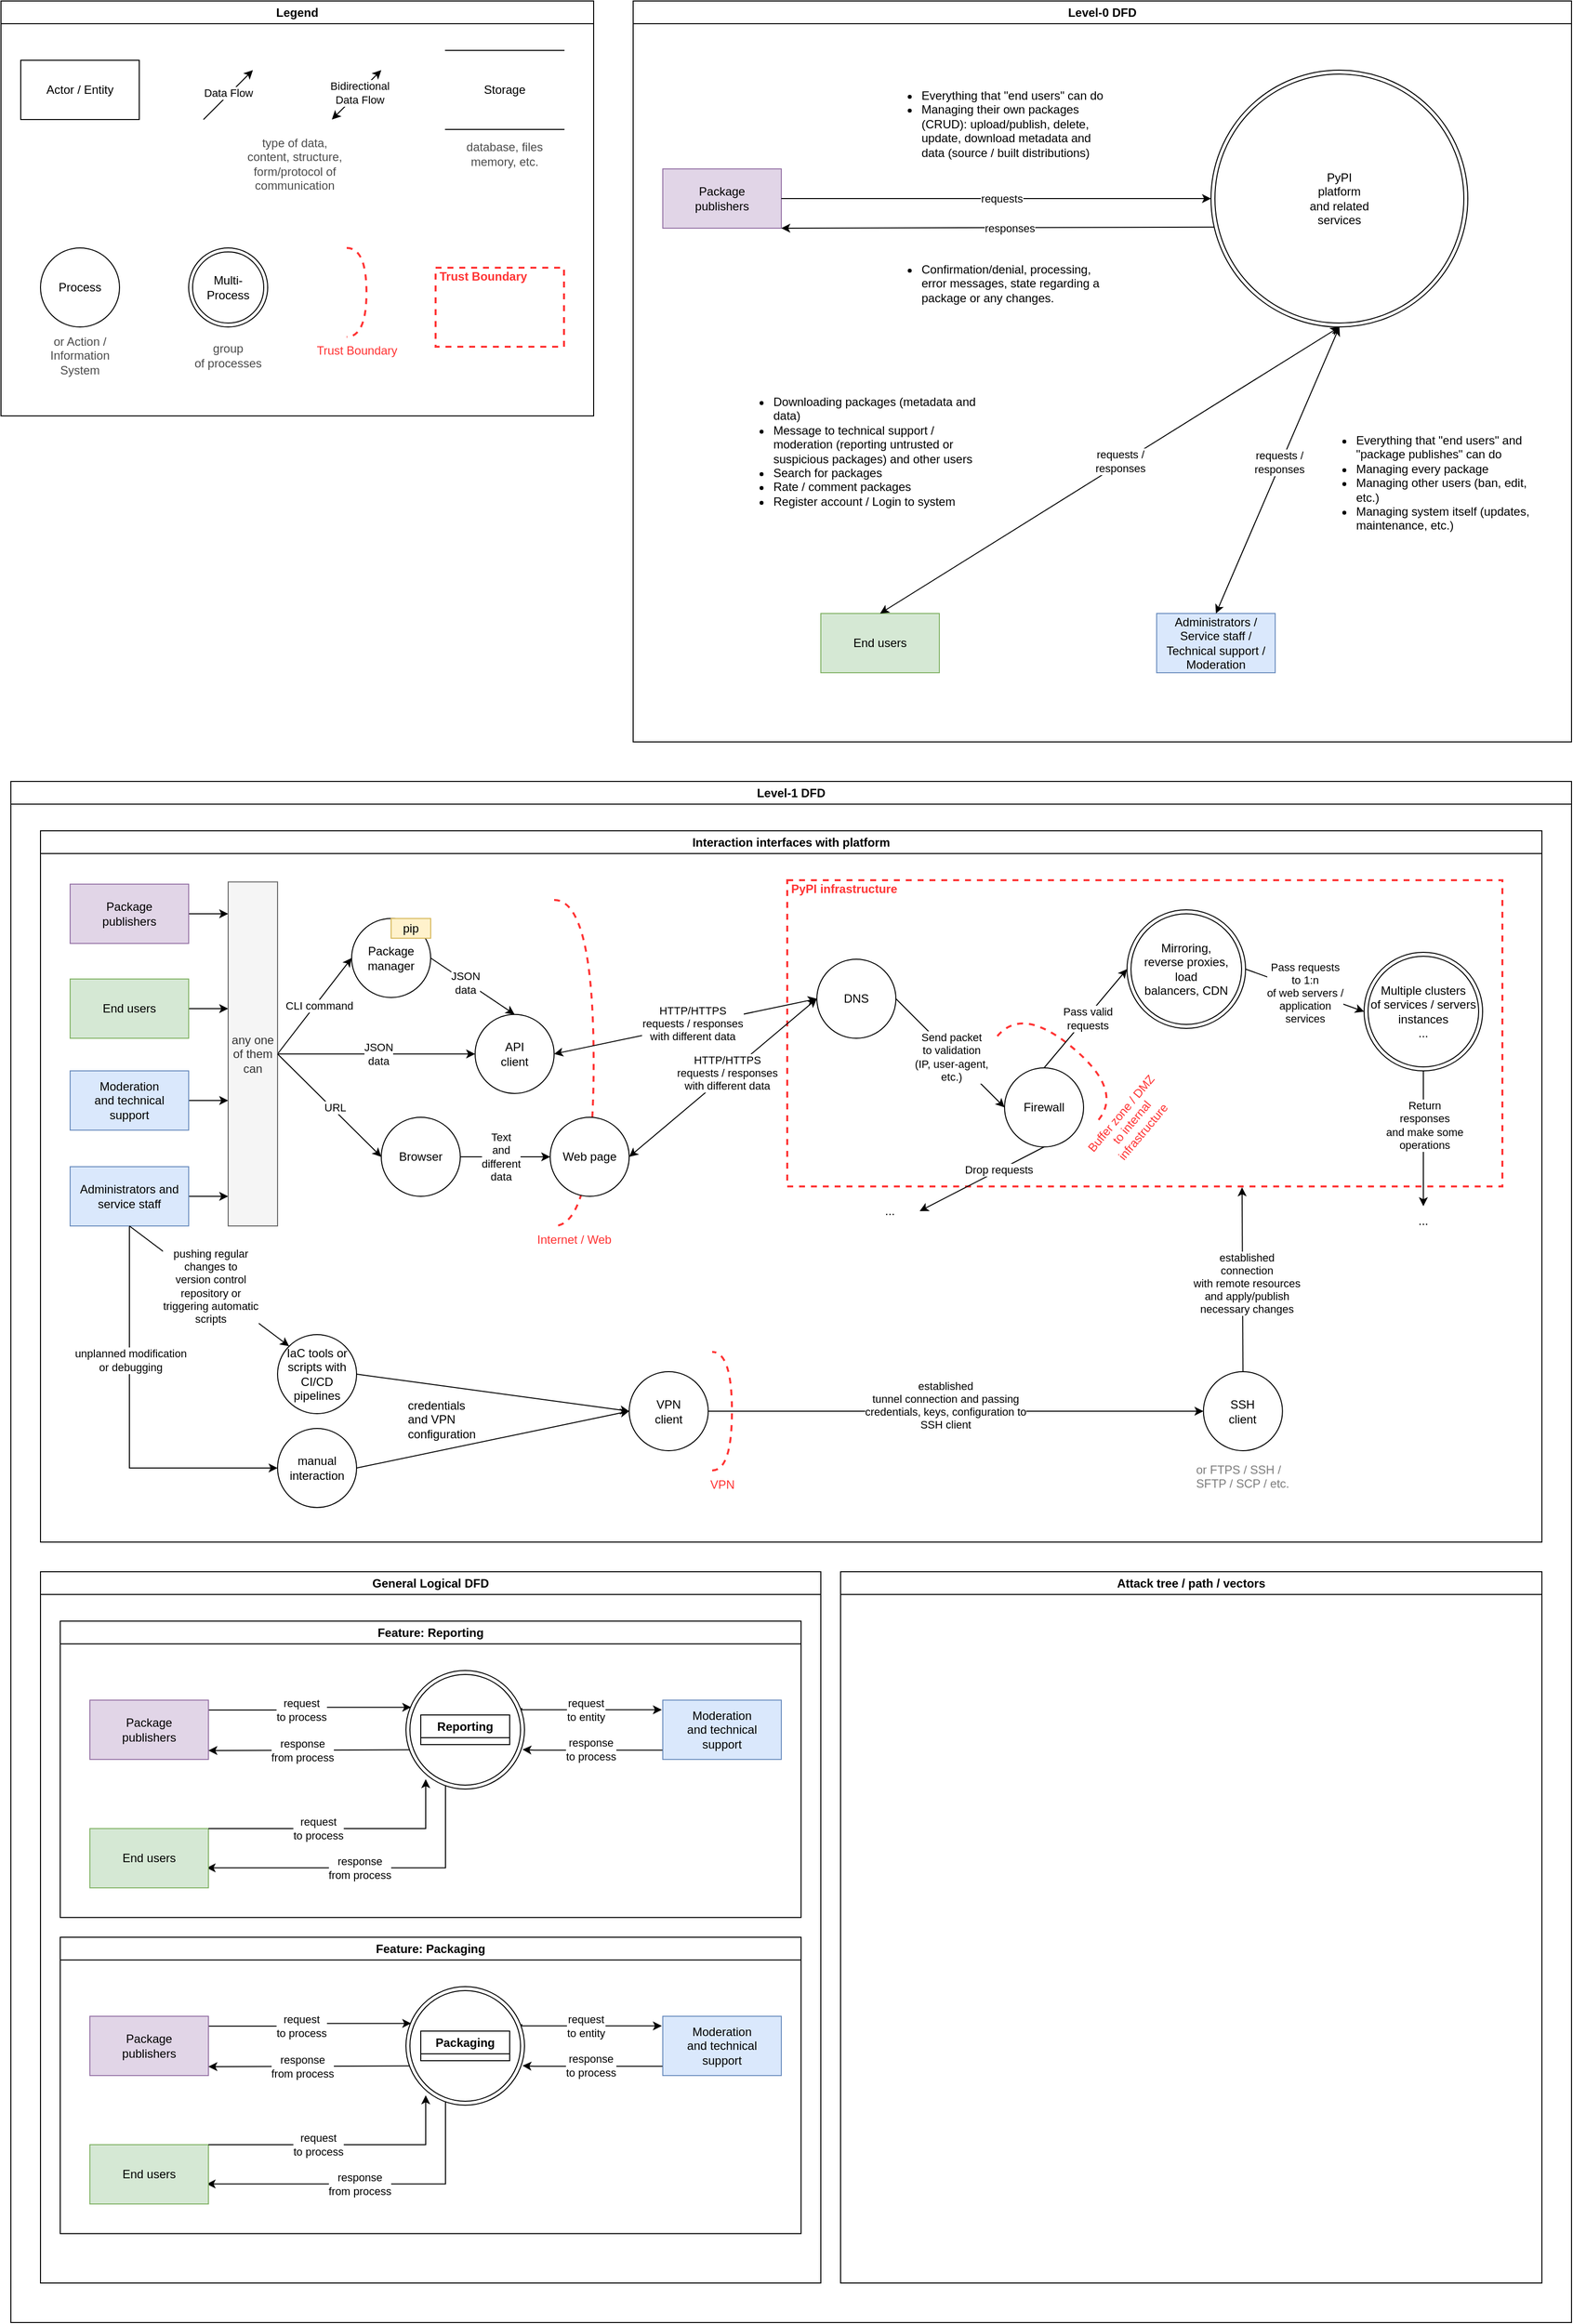 <mxfile version="28.2.3">
  <diagram name="Page-1" id="uYwLI_tk87T4Ox4bkWGM">
    <mxGraphModel dx="4136" dy="2791" grid="1" gridSize="10" guides="1" tooltips="1" connect="1" arrows="1" fold="1" page="1" pageScale="1" pageWidth="850" pageHeight="1100" math="0" shadow="0">
      <root>
        <mxCell id="0" />
        <mxCell id="1" parent="0" />
        <mxCell id="DC3W0lL9P1rpQiNHEUN1-1" value="Legend" style="swimlane;whiteSpace=wrap;html=1;" vertex="1" parent="1">
          <mxGeometry x="30" y="-1050" width="600" height="420" as="geometry" />
        </mxCell>
        <mxCell id="DC3W0lL9P1rpQiNHEUN1-2" value="Actor / Entity" style="rounded=0;whiteSpace=wrap;html=1;" vertex="1" parent="DC3W0lL9P1rpQiNHEUN1-1">
          <mxGeometry x="20" y="60" width="120" height="60" as="geometry" />
        </mxCell>
        <mxCell id="DC3W0lL9P1rpQiNHEUN1-3" value="&lt;div&gt;Process&lt;/div&gt;" style="ellipse;whiteSpace=wrap;html=1;aspect=fixed;" vertex="1" parent="DC3W0lL9P1rpQiNHEUN1-1">
          <mxGeometry x="40" y="250" width="80" height="80" as="geometry" />
        </mxCell>
        <mxCell id="DC3W0lL9P1rpQiNHEUN1-4" value="Storage" style="shape=partialRectangle;whiteSpace=wrap;html=1;left=0;right=0;fillColor=none;" vertex="1" parent="DC3W0lL9P1rpQiNHEUN1-1">
          <mxGeometry x="450" y="50" width="120" height="80" as="geometry" />
        </mxCell>
        <mxCell id="DC3W0lL9P1rpQiNHEUN1-5" value="" style="endArrow=classic;html=1;fontColor=#FF3333;rounded=0;" edge="1" parent="DC3W0lL9P1rpQiNHEUN1-1">
          <mxGeometry width="50" height="50" relative="1" as="geometry">
            <mxPoint x="205" y="120" as="sourcePoint" />
            <mxPoint x="255" y="70" as="targetPoint" />
          </mxGeometry>
        </mxCell>
        <mxCell id="DC3W0lL9P1rpQiNHEUN1-6" value="Data Flow" style="edgeLabel;html=1;align=center;verticalAlign=middle;resizable=0;points=[];" vertex="1" connectable="0" parent="DC3W0lL9P1rpQiNHEUN1-5">
          <mxGeometry x="0.052" y="2" relative="1" as="geometry">
            <mxPoint as="offset" />
          </mxGeometry>
        </mxCell>
        <mxCell id="DC3W0lL9P1rpQiNHEUN1-7" value="&lt;div&gt;Multi-&lt;/div&gt;&lt;div&gt;Process&lt;/div&gt;" style="ellipse;shape=doubleEllipse;whiteSpace=wrap;html=1;aspect=fixed;" vertex="1" parent="DC3W0lL9P1rpQiNHEUN1-1">
          <mxGeometry x="190" y="250" width="80" height="80" as="geometry" />
        </mxCell>
        <mxCell id="DC3W0lL9P1rpQiNHEUN1-8" value="Trust Boundary" style="shape=requiredInterface;html=1;verticalLabelPosition=bottom;dashed=1;strokeColor=#FF3333;strokeWidth=2;fillColor=none;fontColor=#FF3333;align=center;verticalAlign=top;labelPosition=center;" vertex="1" parent="DC3W0lL9P1rpQiNHEUN1-1">
          <mxGeometry x="350" y="250" width="20" height="90" as="geometry" />
        </mxCell>
        <mxCell id="DC3W0lL9P1rpQiNHEUN1-9" value="Trust Boundary" style="html=1;fontColor=#FF3333;fontStyle=1;align=left;verticalAlign=top;spacing=0;labelBorderColor=none;fillColor=none;dashed=1;strokeWidth=2;strokeColor=#FF3333;spacingLeft=4;spacingTop=-3;" vertex="1" parent="DC3W0lL9P1rpQiNHEUN1-1">
          <mxGeometry x="440" y="270" width="130" height="80" as="geometry" />
        </mxCell>
        <mxCell id="DC3W0lL9P1rpQiNHEUN1-10" value="" style="endArrow=classic;startArrow=classic;html=1;fontColor=#FF3333;rounded=0;" edge="1" parent="DC3W0lL9P1rpQiNHEUN1-1">
          <mxGeometry width="50" height="50" relative="1" as="geometry">
            <mxPoint x="335" y="120" as="sourcePoint" />
            <mxPoint x="385" y="70" as="targetPoint" />
          </mxGeometry>
        </mxCell>
        <mxCell id="DC3W0lL9P1rpQiNHEUN1-11" value="&lt;div&gt;Bidirectional&lt;/div&gt;&lt;div&gt;Data Flow&lt;/div&gt;" style="edgeLabel;html=1;align=center;verticalAlign=middle;resizable=0;points=[];" vertex="1" connectable="0" parent="DC3W0lL9P1rpQiNHEUN1-10">
          <mxGeometry x="0.1" relative="1" as="geometry">
            <mxPoint as="offset" />
          </mxGeometry>
        </mxCell>
        <mxCell id="DC3W0lL9P1rpQiNHEUN1-12" value="or Action / Information System" style="text;html=1;align=center;verticalAlign=middle;whiteSpace=wrap;rounded=0;textOpacity=70;" vertex="1" parent="DC3W0lL9P1rpQiNHEUN1-1">
          <mxGeometry x="35" y="344" width="90" height="30" as="geometry" />
        </mxCell>
        <mxCell id="DC3W0lL9P1rpQiNHEUN1-13" value="&lt;div&gt;database, files&lt;/div&gt;&lt;div&gt;memory, etc.&lt;/div&gt;" style="text;html=1;align=center;verticalAlign=middle;whiteSpace=wrap;rounded=0;textOpacity=70;" vertex="1" parent="DC3W0lL9P1rpQiNHEUN1-1">
          <mxGeometry x="465" y="140" width="90" height="30" as="geometry" />
        </mxCell>
        <mxCell id="DC3W0lL9P1rpQiNHEUN1-14" value="&lt;div&gt;group&lt;/div&gt;&lt;div&gt;of processes&lt;/div&gt;" style="text;html=1;align=center;verticalAlign=middle;whiteSpace=wrap;rounded=0;textOpacity=70;" vertex="1" parent="DC3W0lL9P1rpQiNHEUN1-1">
          <mxGeometry x="185" y="344" width="90" height="30" as="geometry" />
        </mxCell>
        <mxCell id="DC3W0lL9P1rpQiNHEUN1-15" value="&lt;div&gt;type of data,&lt;/div&gt;&lt;div&gt;content, structure, form/protocol of communication&lt;/div&gt;" style="text;html=1;align=center;verticalAlign=middle;whiteSpace=wrap;rounded=0;textOpacity=70;" vertex="1" parent="DC3W0lL9P1rpQiNHEUN1-1">
          <mxGeometry x="225" y="150" width="145" height="30" as="geometry" />
        </mxCell>
        <mxCell id="DC3W0lL9P1rpQiNHEUN1-16" value="Level-0 DFD" style="swimlane;whiteSpace=wrap;html=1;" vertex="1" parent="1">
          <mxGeometry x="670" y="-1050" width="950" height="750" as="geometry" />
        </mxCell>
        <mxCell id="DC3W0lL9P1rpQiNHEUN1-17" value="&lt;div&gt;Package&lt;/div&gt;&lt;div&gt;publishers&lt;/div&gt;" style="rounded=0;whiteSpace=wrap;html=1;fillColor=#e1d5e7;strokeColor=#9673a6;" vertex="1" parent="DC3W0lL9P1rpQiNHEUN1-16">
          <mxGeometry x="30" y="170" width="120" height="60" as="geometry" />
        </mxCell>
        <mxCell id="DC3W0lL9P1rpQiNHEUN1-18" value="End users" style="rounded=0;whiteSpace=wrap;html=1;fillColor=#d5e8d4;strokeColor=#82b366;" vertex="1" parent="DC3W0lL9P1rpQiNHEUN1-16">
          <mxGeometry x="190" y="620" width="120" height="60" as="geometry" />
        </mxCell>
        <mxCell id="DC3W0lL9P1rpQiNHEUN1-19" value="Administrators / Service staff / Technical support / Moderation" style="rounded=0;whiteSpace=wrap;html=1;fillColor=#dae8fc;strokeColor=#6c8ebf;" vertex="1" parent="DC3W0lL9P1rpQiNHEUN1-16">
          <mxGeometry x="530" y="620" width="120" height="60" as="geometry" />
        </mxCell>
        <mxCell id="DC3W0lL9P1rpQiNHEUN1-20" value="" style="endArrow=classic;html=1;rounded=0;exitX=1;exitY=0.5;exitDx=0;exitDy=0;entryX=0;entryY=0.5;entryDx=0;entryDy=0;" edge="1" parent="DC3W0lL9P1rpQiNHEUN1-16" source="DC3W0lL9P1rpQiNHEUN1-17" target="DC3W0lL9P1rpQiNHEUN1-26">
          <mxGeometry width="50" height="50" relative="1" as="geometry">
            <mxPoint x="240" y="195" as="sourcePoint" />
            <mxPoint x="420" y="200" as="targetPoint" />
          </mxGeometry>
        </mxCell>
        <mxCell id="DC3W0lL9P1rpQiNHEUN1-21" value="requests" style="edgeLabel;html=1;align=center;verticalAlign=middle;resizable=0;points=[];" vertex="1" connectable="0" parent="DC3W0lL9P1rpQiNHEUN1-20">
          <mxGeometry x="0.025" relative="1" as="geometry">
            <mxPoint as="offset" />
          </mxGeometry>
        </mxCell>
        <mxCell id="DC3W0lL9P1rpQiNHEUN1-22" value="" style="endArrow=classic;html=1;rounded=0;entryX=1;entryY=1;entryDx=0;entryDy=0;exitX=0.022;exitY=0.611;exitDx=0;exitDy=0;exitPerimeter=0;" edge="1" parent="DC3W0lL9P1rpQiNHEUN1-16" source="DC3W0lL9P1rpQiNHEUN1-26" target="DC3W0lL9P1rpQiNHEUN1-17">
          <mxGeometry width="50" height="50" relative="1" as="geometry">
            <mxPoint x="421.04" y="230.16" as="sourcePoint" />
            <mxPoint x="250" y="290" as="targetPoint" />
          </mxGeometry>
        </mxCell>
        <mxCell id="DC3W0lL9P1rpQiNHEUN1-23" value="responses" style="edgeLabel;html=1;align=center;verticalAlign=middle;resizable=0;points=[];" vertex="1" connectable="0" parent="DC3W0lL9P1rpQiNHEUN1-22">
          <mxGeometry x="-0.047" relative="1" as="geometry">
            <mxPoint as="offset" />
          </mxGeometry>
        </mxCell>
        <mxCell id="DC3W0lL9P1rpQiNHEUN1-24" value="&lt;ul&gt;&lt;li&gt;Everything that &quot;end users&quot; can do&lt;/li&gt;&lt;li&gt;Managing their own packages (CRUD): upload/publish, delete, update, download metadata and data (source / built distributions)&lt;/li&gt;&lt;/ul&gt;" style="text;rotation=0;align=left;html=1;whiteSpace=wrap;" vertex="1" parent="DC3W0lL9P1rpQiNHEUN1-16">
          <mxGeometry x="250" y="70" width="229.57" height="121.22" as="geometry" />
        </mxCell>
        <mxCell id="DC3W0lL9P1rpQiNHEUN1-25" value="&lt;ul&gt;&lt;li&gt;Confirmation/denial, processing, error messages, state regarding a package or any changes.&lt;/li&gt;&lt;/ul&gt;" style="text;rotation=0;align=left;html=1;whiteSpace=wrap;" vertex="1" parent="DC3W0lL9P1rpQiNHEUN1-16">
          <mxGeometry x="250" y="246" width="229.57" height="90.82" as="geometry" />
        </mxCell>
        <mxCell id="DC3W0lL9P1rpQiNHEUN1-26" value="&lt;div&gt;PyPI&lt;/div&gt;&lt;div&gt;platform&lt;/div&gt;&lt;div&gt;and related&lt;/div&gt;&lt;div&gt;services&lt;/div&gt;" style="ellipse;shape=doubleEllipse;whiteSpace=wrap;html=1;aspect=fixed;" vertex="1" parent="DC3W0lL9P1rpQiNHEUN1-16">
          <mxGeometry x="585" y="70" width="260" height="260" as="geometry" />
        </mxCell>
        <mxCell id="DC3W0lL9P1rpQiNHEUN1-27" value="" style="endArrow=classic;startArrow=classic;html=1;rounded=0;exitX=0.5;exitY=0;exitDx=0;exitDy=0;entryX=0.5;entryY=1;entryDx=0;entryDy=0;" edge="1" parent="DC3W0lL9P1rpQiNHEUN1-16" source="DC3W0lL9P1rpQiNHEUN1-18" target="DC3W0lL9P1rpQiNHEUN1-26">
          <mxGeometry width="50" height="50" relative="1" as="geometry">
            <mxPoint x="380" y="444.5" as="sourcePoint" />
            <mxPoint x="522" y="444.5" as="targetPoint" />
          </mxGeometry>
        </mxCell>
        <mxCell id="DC3W0lL9P1rpQiNHEUN1-28" value="&lt;div&gt;requests /&lt;/div&gt;&lt;div&gt;responses&lt;/div&gt;" style="edgeLabel;html=1;align=center;verticalAlign=middle;resizable=0;points=[];" vertex="1" connectable="0" parent="DC3W0lL9P1rpQiNHEUN1-27">
          <mxGeometry x="0.05" y="2" relative="1" as="geometry">
            <mxPoint as="offset" />
          </mxGeometry>
        </mxCell>
        <mxCell id="DC3W0lL9P1rpQiNHEUN1-29" value="" style="endArrow=classic;startArrow=classic;html=1;rounded=0;exitX=0.5;exitY=0;exitDx=0;exitDy=0;entryX=0.5;entryY=1;entryDx=0;entryDy=0;" edge="1" parent="DC3W0lL9P1rpQiNHEUN1-16" source="DC3W0lL9P1rpQiNHEUN1-19" target="DC3W0lL9P1rpQiNHEUN1-26">
          <mxGeometry width="50" height="50" relative="1" as="geometry">
            <mxPoint x="560" y="600" as="sourcePoint" />
            <mxPoint x="935" y="420" as="targetPoint" />
          </mxGeometry>
        </mxCell>
        <mxCell id="DC3W0lL9P1rpQiNHEUN1-30" value="&lt;div&gt;requests /&lt;/div&gt;&lt;div&gt;responses&lt;/div&gt;" style="edgeLabel;html=1;align=center;verticalAlign=middle;resizable=0;points=[];" vertex="1" connectable="0" parent="DC3W0lL9P1rpQiNHEUN1-29">
          <mxGeometry x="0.05" y="2" relative="1" as="geometry">
            <mxPoint as="offset" />
          </mxGeometry>
        </mxCell>
        <mxCell id="DC3W0lL9P1rpQiNHEUN1-31" value="&lt;ul&gt;&lt;li&gt;Everything that &quot;end users&quot; and &quot;package publishes&quot; can do&lt;/li&gt;&lt;li&gt;Managing every package&lt;/li&gt;&lt;li&gt;Managing other users (ban, edit, etc.)&lt;/li&gt;&lt;li&gt;Managing system itself (updates, maintenance, etc.)&lt;/li&gt;&lt;/ul&gt;" style="text;rotation=0;align=left;html=1;whiteSpace=wrap;" vertex="1" parent="DC3W0lL9P1rpQiNHEUN1-16">
          <mxGeometry x="690" y="418.78" width="240" height="141.22" as="geometry" />
        </mxCell>
        <mxCell id="DC3W0lL9P1rpQiNHEUN1-32" value="&lt;ul&gt;&lt;li&gt;Downloading packages (metadata and data)&lt;/li&gt;&lt;li&gt;Message to technical support / moderation (reporting untrusted or suspicious packages) and other users&lt;/li&gt;&lt;li&gt;Search for packages&lt;/li&gt;&lt;li&gt;Rate / comment packages&lt;/li&gt;&lt;li&gt;Register account / Login to system&lt;/li&gt;&lt;/ul&gt;" style="text;rotation=0;align=left;html=1;whiteSpace=wrap;" vertex="1" parent="DC3W0lL9P1rpQiNHEUN1-16">
          <mxGeometry x="100" y="380" width="260" height="160" as="geometry" />
        </mxCell>
        <mxCell id="DC3W0lL9P1rpQiNHEUN1-33" value="Level-1 DFD" style="swimlane;whiteSpace=wrap;html=1;" vertex="1" parent="1">
          <mxGeometry x="40" y="-260" width="1580" height="1560" as="geometry" />
        </mxCell>
        <mxCell id="DC3W0lL9P1rpQiNHEUN1-34" value="Interaction interfaces with platform" style="swimlane;whiteSpace=wrap;html=1;" vertex="1" parent="DC3W0lL9P1rpQiNHEUN1-33">
          <mxGeometry x="30" y="50" width="1520" height="720" as="geometry">
            <mxRectangle x="30" y="50" width="220" height="30" as="alternateBounds" />
          </mxGeometry>
        </mxCell>
        <mxCell id="DC3W0lL9P1rpQiNHEUN1-35" value="PyPI infrastructure" style="html=1;fontColor=#FF3333;fontStyle=1;align=left;verticalAlign=top;spacing=0;labelBorderColor=none;fillColor=none;dashed=1;strokeWidth=2;strokeColor=#FF3333;spacingLeft=4;spacingTop=-3;" vertex="1" parent="DC3W0lL9P1rpQiNHEUN1-34">
          <mxGeometry x="756" y="50" width="724" height="310" as="geometry" />
        </mxCell>
        <mxCell id="DC3W0lL9P1rpQiNHEUN1-36" value="&lt;div&gt;Buffer zone / DMZ&lt;/div&gt;&lt;div&gt;to internal&lt;/div&gt;&lt;div&gt;infrastructure&lt;/div&gt;" style="shape=requiredInterface;html=1;verticalLabelPosition=bottom;dashed=1;strokeColor=#FF3333;strokeWidth=2;fillColor=none;fontColor=#FF3333;align=center;verticalAlign=top;labelPosition=center;rotation=-50;" vertex="1" parent="DC3W0lL9P1rpQiNHEUN1-34">
          <mxGeometry x="1012.51" y="168.75" width="40" height="133" as="geometry" />
        </mxCell>
        <mxCell id="DC3W0lL9P1rpQiNHEUN1-37" style="edgeStyle=orthogonalEdgeStyle;rounded=0;orthogonalLoop=1;jettySize=auto;html=1;" edge="1" parent="DC3W0lL9P1rpQiNHEUN1-34" source="DC3W0lL9P1rpQiNHEUN1-38">
          <mxGeometry relative="1" as="geometry">
            <mxPoint x="190" y="180.0" as="targetPoint" />
          </mxGeometry>
        </mxCell>
        <mxCell id="DC3W0lL9P1rpQiNHEUN1-38" value="End users" style="rounded=0;whiteSpace=wrap;html=1;fillColor=#d5e8d4;strokeColor=#82b366;" vertex="1" parent="DC3W0lL9P1rpQiNHEUN1-34">
          <mxGeometry x="30" y="150" width="120" height="60" as="geometry" />
        </mxCell>
        <mxCell id="DC3W0lL9P1rpQiNHEUN1-39" style="edgeStyle=orthogonalEdgeStyle;rounded=0;orthogonalLoop=1;jettySize=auto;html=1;" edge="1" parent="DC3W0lL9P1rpQiNHEUN1-34" source="DC3W0lL9P1rpQiNHEUN1-40">
          <mxGeometry relative="1" as="geometry">
            <mxPoint x="190.0" y="84" as="targetPoint" />
          </mxGeometry>
        </mxCell>
        <mxCell id="DC3W0lL9P1rpQiNHEUN1-40" value="&lt;div&gt;Package&lt;/div&gt;&lt;div&gt;publishers&lt;/div&gt;" style="rounded=0;whiteSpace=wrap;html=1;fillColor=#e1d5e7;strokeColor=#9673a6;" vertex="1" parent="DC3W0lL9P1rpQiNHEUN1-34">
          <mxGeometry x="30" y="54" width="120" height="60" as="geometry" />
        </mxCell>
        <mxCell id="DC3W0lL9P1rpQiNHEUN1-41" value="Internet / Web" style="shape=requiredInterface;html=1;verticalLabelPosition=bottom;dashed=1;strokeColor=#FF3333;strokeWidth=2;fillColor=none;fontColor=#FF3333;align=center;verticalAlign=top;labelPosition=center;" vertex="1" parent="DC3W0lL9P1rpQiNHEUN1-34">
          <mxGeometry x="520" y="70" width="40" height="330" as="geometry" />
        </mxCell>
        <mxCell id="DC3W0lL9P1rpQiNHEUN1-42" value="&lt;div&gt;DNS&lt;/div&gt;" style="ellipse;whiteSpace=wrap;html=1;aspect=fixed;" vertex="1" parent="DC3W0lL9P1rpQiNHEUN1-34">
          <mxGeometry x="786" y="130" width="80" height="80" as="geometry" />
        </mxCell>
        <mxCell id="DC3W0lL9P1rpQiNHEUN1-43" value="&lt;div&gt;Firewall&lt;/div&gt;" style="ellipse;whiteSpace=wrap;html=1;aspect=fixed;" vertex="1" parent="DC3W0lL9P1rpQiNHEUN1-34">
          <mxGeometry x="976" y="240" width="80" height="80" as="geometry" />
        </mxCell>
        <mxCell id="DC3W0lL9P1rpQiNHEUN1-44" value="" style="endArrow=classic;html=1;rounded=0;exitX=1;exitY=0.5;exitDx=0;exitDy=0;entryX=0;entryY=0.5;entryDx=0;entryDy=0;" edge="1" parent="DC3W0lL9P1rpQiNHEUN1-34" source="DC3W0lL9P1rpQiNHEUN1-42" target="DC3W0lL9P1rpQiNHEUN1-43">
          <mxGeometry width="50" height="50" relative="1" as="geometry">
            <mxPoint x="1176" y="110" as="sourcePoint" />
            <mxPoint x="1226" y="60" as="targetPoint" />
          </mxGeometry>
        </mxCell>
        <mxCell id="DC3W0lL9P1rpQiNHEUN1-45" value="&lt;div&gt;Send packet&lt;/div&gt;&lt;div&gt;to validation&lt;/div&gt;&lt;div&gt;(IP, user-agent,&lt;/div&gt;&lt;div&gt;etc.)&lt;/div&gt;" style="edgeLabel;html=1;align=center;verticalAlign=middle;resizable=0;points=[];" vertex="1" connectable="0" parent="DC3W0lL9P1rpQiNHEUN1-44">
          <mxGeometry x="0.047" y="-2" relative="1" as="geometry">
            <mxPoint as="offset" />
          </mxGeometry>
        </mxCell>
        <mxCell id="DC3W0lL9P1rpQiNHEUN1-46" value="" style="endArrow=classic;html=1;rounded=0;exitX=0.5;exitY=1;exitDx=0;exitDy=0;entryX=1;entryY=0.5;entryDx=0;entryDy=0;" edge="1" parent="DC3W0lL9P1rpQiNHEUN1-34" source="DC3W0lL9P1rpQiNHEUN1-43" target="DC3W0lL9P1rpQiNHEUN1-59">
          <mxGeometry width="50" height="50" relative="1" as="geometry">
            <mxPoint x="1106" y="110" as="sourcePoint" />
            <mxPoint x="866" y="380" as="targetPoint" />
          </mxGeometry>
        </mxCell>
        <mxCell id="DC3W0lL9P1rpQiNHEUN1-47" value="Drop requests" style="edgeLabel;html=1;align=center;verticalAlign=middle;resizable=0;points=[];" vertex="1" connectable="0" parent="DC3W0lL9P1rpQiNHEUN1-46">
          <mxGeometry x="-0.262" y="-2" relative="1" as="geometry">
            <mxPoint x="1" as="offset" />
          </mxGeometry>
        </mxCell>
        <mxCell id="DC3W0lL9P1rpQiNHEUN1-48" value="" style="endArrow=classic;html=1;rounded=0;exitX=0.5;exitY=0;exitDx=0;exitDy=0;entryX=0;entryY=0.5;entryDx=0;entryDy=0;" edge="1" parent="DC3W0lL9P1rpQiNHEUN1-34" source="DC3W0lL9P1rpQiNHEUN1-43" target="DC3W0lL9P1rpQiNHEUN1-81">
          <mxGeometry width="50" height="50" relative="1" as="geometry">
            <mxPoint x="986" y="170" as="sourcePoint" />
            <mxPoint x="1036" y="120" as="targetPoint" />
          </mxGeometry>
        </mxCell>
        <mxCell id="DC3W0lL9P1rpQiNHEUN1-49" value="&lt;div&gt;Pass valid&lt;/div&gt;&lt;div&gt;requests&lt;/div&gt;" style="edgeLabel;html=1;align=center;verticalAlign=middle;resizable=0;points=[];" vertex="1" connectable="0" parent="DC3W0lL9P1rpQiNHEUN1-48">
          <mxGeometry x="0.028" y="-1" relative="1" as="geometry">
            <mxPoint as="offset" />
          </mxGeometry>
        </mxCell>
        <mxCell id="DC3W0lL9P1rpQiNHEUN1-50" value="&lt;div&gt;Multiple clusters&lt;/div&gt;&lt;div&gt;of services / servers&lt;/div&gt;&lt;div&gt;instances&lt;/div&gt;&lt;div&gt;...&lt;/div&gt;" style="ellipse;shape=doubleEllipse;whiteSpace=wrap;html=1;aspect=fixed;" vertex="1" parent="DC3W0lL9P1rpQiNHEUN1-34">
          <mxGeometry x="1340" y="123" width="120" height="120" as="geometry" />
        </mxCell>
        <mxCell id="DC3W0lL9P1rpQiNHEUN1-51" value="" style="endArrow=classic;html=1;rounded=0;exitX=1;exitY=0.5;exitDx=0;exitDy=0;entryX=0;entryY=0.5;entryDx=0;entryDy=0;" edge="1" parent="DC3W0lL9P1rpQiNHEUN1-34" source="DC3W0lL9P1rpQiNHEUN1-81" target="DC3W0lL9P1rpQiNHEUN1-50">
          <mxGeometry width="50" height="50" relative="1" as="geometry">
            <mxPoint x="1326" y="20" as="sourcePoint" />
            <mxPoint x="1376" y="-30" as="targetPoint" />
          </mxGeometry>
        </mxCell>
        <mxCell id="DC3W0lL9P1rpQiNHEUN1-52" value="&lt;div&gt;Pass requests&lt;/div&gt;&lt;div&gt;to 1:n&lt;/div&gt;&lt;div&gt;of web servers /&lt;/div&gt;&lt;div&gt;application&lt;/div&gt;&lt;div&gt;services&lt;/div&gt;" style="edgeLabel;html=1;align=center;verticalAlign=middle;resizable=0;points=[];" vertex="1" connectable="0" parent="DC3W0lL9P1rpQiNHEUN1-51">
          <mxGeometry x="0.002" y="-2" relative="1" as="geometry">
            <mxPoint as="offset" />
          </mxGeometry>
        </mxCell>
        <mxCell id="DC3W0lL9P1rpQiNHEUN1-53" style="edgeStyle=orthogonalEdgeStyle;rounded=0;orthogonalLoop=1;jettySize=auto;html=1;" edge="1" parent="DC3W0lL9P1rpQiNHEUN1-34" source="DC3W0lL9P1rpQiNHEUN1-54">
          <mxGeometry relative="1" as="geometry">
            <mxPoint x="190" y="273" as="targetPoint" />
          </mxGeometry>
        </mxCell>
        <mxCell id="DC3W0lL9P1rpQiNHEUN1-54" value="&lt;div&gt;Moderation&lt;/div&gt;&lt;div&gt;and technical&lt;/div&gt;&lt;div&gt;support&lt;/div&gt;" style="rounded=0;whiteSpace=wrap;html=1;fillColor=#dae8fc;strokeColor=#6c8ebf;" vertex="1" parent="DC3W0lL9P1rpQiNHEUN1-34">
          <mxGeometry x="30" y="243" width="120" height="60" as="geometry" />
        </mxCell>
        <mxCell id="DC3W0lL9P1rpQiNHEUN1-55" style="edgeStyle=orthogonalEdgeStyle;rounded=0;orthogonalLoop=1;jettySize=auto;html=1;" edge="1" parent="DC3W0lL9P1rpQiNHEUN1-34" source="DC3W0lL9P1rpQiNHEUN1-58">
          <mxGeometry relative="1" as="geometry">
            <mxPoint x="190" y="370" as="targetPoint" />
          </mxGeometry>
        </mxCell>
        <mxCell id="DC3W0lL9P1rpQiNHEUN1-56" style="edgeStyle=orthogonalEdgeStyle;rounded=0;orthogonalLoop=1;jettySize=auto;html=1;entryX=0;entryY=0.5;entryDx=0;entryDy=0;" edge="1" parent="DC3W0lL9P1rpQiNHEUN1-34" source="DC3W0lL9P1rpQiNHEUN1-58" target="DC3W0lL9P1rpQiNHEUN1-90">
          <mxGeometry relative="1" as="geometry">
            <Array as="points">
              <mxPoint x="90" y="645" />
            </Array>
          </mxGeometry>
        </mxCell>
        <mxCell id="DC3W0lL9P1rpQiNHEUN1-57" value="&lt;div&gt;unplanned modification&lt;/div&gt;&lt;div&gt;or debugging&lt;/div&gt;" style="edgeLabel;html=1;align=center;verticalAlign=middle;resizable=0;points=[];" vertex="1" connectable="0" parent="DC3W0lL9P1rpQiNHEUN1-56">
          <mxGeometry x="-0.313" y="1" relative="1" as="geometry">
            <mxPoint as="offset" />
          </mxGeometry>
        </mxCell>
        <mxCell id="DC3W0lL9P1rpQiNHEUN1-58" value="Administrators and service staff" style="rounded=0;whiteSpace=wrap;html=1;fillColor=#dae8fc;strokeColor=#6c8ebf;" vertex="1" parent="DC3W0lL9P1rpQiNHEUN1-34">
          <mxGeometry x="30" y="340" width="120" height="60" as="geometry" />
        </mxCell>
        <mxCell id="DC3W0lL9P1rpQiNHEUN1-59" value="..." style="text;html=1;align=center;verticalAlign=middle;whiteSpace=wrap;rounded=0;" vertex="1" parent="DC3W0lL9P1rpQiNHEUN1-34">
          <mxGeometry x="830" y="370" width="60" height="30" as="geometry" />
        </mxCell>
        <mxCell id="DC3W0lL9P1rpQiNHEUN1-60" value="" style="endArrow=classic;html=1;fontColor=#FF3333;rounded=0;startArrow=classic;startFill=1;entryX=0;entryY=0.5;entryDx=0;entryDy=0;exitX=1;exitY=0.5;exitDx=0;exitDy=0;" edge="1" parent="DC3W0lL9P1rpQiNHEUN1-34" source="DC3W0lL9P1rpQiNHEUN1-68" target="DC3W0lL9P1rpQiNHEUN1-42">
          <mxGeometry width="50" height="50" relative="1" as="geometry">
            <mxPoint x="590" y="190" as="sourcePoint" />
            <mxPoint x="550" y="480" as="targetPoint" />
          </mxGeometry>
        </mxCell>
        <mxCell id="DC3W0lL9P1rpQiNHEUN1-61" value="&lt;div&gt;HTTP/HTTPS&lt;/div&gt;&lt;div&gt;requests / responses&lt;/div&gt;&lt;div&gt;with different data&lt;/div&gt;" style="edgeLabel;html=1;align=center;verticalAlign=middle;resizable=0;points=[];" vertex="1" connectable="0" parent="DC3W0lL9P1rpQiNHEUN1-60">
          <mxGeometry x="0.052" y="2" relative="1" as="geometry">
            <mxPoint as="offset" />
          </mxGeometry>
        </mxCell>
        <mxCell id="DC3W0lL9P1rpQiNHEUN1-62" value="" style="endArrow=classic;html=1;rounded=0;startArrow=none;startFill=0;entryX=0;entryY=0.5;entryDx=0;entryDy=0;exitX=1;exitY=0.5;exitDx=0;exitDy=0;" edge="1" parent="DC3W0lL9P1rpQiNHEUN1-34" source="DC3W0lL9P1rpQiNHEUN1-97" target="DC3W0lL9P1rpQiNHEUN1-66">
          <mxGeometry width="50" height="50" relative="1" as="geometry">
            <mxPoint x="240" y="170" as="sourcePoint" />
            <mxPoint x="430" y="220" as="targetPoint" />
          </mxGeometry>
        </mxCell>
        <mxCell id="DC3W0lL9P1rpQiNHEUN1-63" value="&lt;div&gt;CLI command&lt;/div&gt;" style="edgeLabel;html=1;align=center;verticalAlign=middle;resizable=0;points=[];" vertex="1" connectable="0" parent="DC3W0lL9P1rpQiNHEUN1-62">
          <mxGeometry x="0.055" y="-3" relative="1" as="geometry">
            <mxPoint as="offset" />
          </mxGeometry>
        </mxCell>
        <mxCell id="DC3W0lL9P1rpQiNHEUN1-64" value="Browser" style="ellipse;whiteSpace=wrap;html=1;aspect=fixed;" vertex="1" parent="DC3W0lL9P1rpQiNHEUN1-34">
          <mxGeometry x="345" y="290" width="80" height="80" as="geometry" />
        </mxCell>
        <mxCell id="DC3W0lL9P1rpQiNHEUN1-65" value="" style="group" vertex="1" connectable="0" parent="DC3W0lL9P1rpQiNHEUN1-34">
          <mxGeometry x="315" y="88.75" width="80" height="80" as="geometry" />
        </mxCell>
        <mxCell id="DC3W0lL9P1rpQiNHEUN1-66" value="&lt;div&gt;Package&lt;/div&gt;&lt;div&gt;manager&lt;/div&gt;" style="ellipse;whiteSpace=wrap;html=1;aspect=fixed;" vertex="1" parent="DC3W0lL9P1rpQiNHEUN1-65">
          <mxGeometry width="80" height="80" as="geometry" />
        </mxCell>
        <mxCell id="DC3W0lL9P1rpQiNHEUN1-67" value="pip" style="text;html=1;strokeColor=#d6b656;fillColor=#fff2cc;align=center;verticalAlign=middle;whiteSpace=wrap;overflow=hidden;" vertex="1" parent="DC3W0lL9P1rpQiNHEUN1-65">
          <mxGeometry x="40" width="40" height="20" as="geometry" />
        </mxCell>
        <mxCell id="DC3W0lL9P1rpQiNHEUN1-68" value="&lt;div&gt;API&lt;/div&gt;&lt;div&gt;client&lt;/div&gt;" style="ellipse;whiteSpace=wrap;html=1;aspect=fixed;" vertex="1" parent="DC3W0lL9P1rpQiNHEUN1-34">
          <mxGeometry x="440" y="185.87" width="80" height="80" as="geometry" />
        </mxCell>
        <mxCell id="DC3W0lL9P1rpQiNHEUN1-69" value="" style="endArrow=classic;html=1;rounded=0;exitX=1;exitY=0.5;exitDx=0;exitDy=0;entryX=0.5;entryY=0;entryDx=0;entryDy=0;" edge="1" parent="DC3W0lL9P1rpQiNHEUN1-34" source="DC3W0lL9P1rpQiNHEUN1-66" target="DC3W0lL9P1rpQiNHEUN1-68">
          <mxGeometry width="50" height="50" relative="1" as="geometry">
            <mxPoint x="280" y="330" as="sourcePoint" />
            <mxPoint x="410" y="330" as="targetPoint" />
          </mxGeometry>
        </mxCell>
        <mxCell id="DC3W0lL9P1rpQiNHEUN1-70" value="&lt;div&gt;JSON&lt;/div&gt;&lt;div&gt;data&lt;/div&gt;" style="edgeLabel;html=1;align=center;verticalAlign=middle;resizable=0;points=[];" vertex="1" connectable="0" parent="DC3W0lL9P1rpQiNHEUN1-69">
          <mxGeometry x="-0.162" y="-1" relative="1" as="geometry">
            <mxPoint as="offset" />
          </mxGeometry>
        </mxCell>
        <mxCell id="DC3W0lL9P1rpQiNHEUN1-71" value="" style="endArrow=classic;html=1;rounded=0;entryX=0;entryY=0.5;entryDx=0;entryDy=0;exitX=1;exitY=0.5;exitDx=0;exitDy=0;" edge="1" parent="DC3W0lL9P1rpQiNHEUN1-34" source="DC3W0lL9P1rpQiNHEUN1-97" target="DC3W0lL9P1rpQiNHEUN1-68">
          <mxGeometry width="50" height="50" relative="1" as="geometry">
            <mxPoint x="240" y="225" as="sourcePoint" />
            <mxPoint x="345" y="275" as="targetPoint" />
          </mxGeometry>
        </mxCell>
        <mxCell id="DC3W0lL9P1rpQiNHEUN1-72" value="&lt;div&gt;JSON&lt;/div&gt;&lt;div&gt;data&lt;/div&gt;" style="edgeLabel;html=1;align=center;verticalAlign=middle;resizable=0;points=[];" vertex="1" connectable="0" parent="DC3W0lL9P1rpQiNHEUN1-71">
          <mxGeometry x="-0.162" y="-1" relative="1" as="geometry">
            <mxPoint x="18" y="-1" as="offset" />
          </mxGeometry>
        </mxCell>
        <mxCell id="DC3W0lL9P1rpQiNHEUN1-73" value="" style="endArrow=classic;html=1;fontColor=#FF3333;rounded=0;startArrow=classic;startFill=1;entryX=0;entryY=0.5;entryDx=0;entryDy=0;exitX=1;exitY=0.5;exitDx=0;exitDy=0;" edge="1" parent="DC3W0lL9P1rpQiNHEUN1-34" source="DC3W0lL9P1rpQiNHEUN1-75" target="DC3W0lL9P1rpQiNHEUN1-42">
          <mxGeometry width="50" height="50" relative="1" as="geometry">
            <mxPoint x="580" y="265" as="sourcePoint" />
            <mxPoint x="846" y="210" as="targetPoint" />
          </mxGeometry>
        </mxCell>
        <mxCell id="DC3W0lL9P1rpQiNHEUN1-74" value="&lt;div&gt;HTTP/HTTPS&lt;/div&gt;&lt;div&gt;requests / responses&lt;/div&gt;&lt;div&gt;with different data&lt;/div&gt;" style="edgeLabel;html=1;align=center;verticalAlign=middle;resizable=0;points=[];" vertex="1" connectable="0" parent="DC3W0lL9P1rpQiNHEUN1-73">
          <mxGeometry x="0.052" y="2" relative="1" as="geometry">
            <mxPoint as="offset" />
          </mxGeometry>
        </mxCell>
        <mxCell id="DC3W0lL9P1rpQiNHEUN1-75" value="Web page" style="ellipse;whiteSpace=wrap;html=1;aspect=fixed;" vertex="1" parent="DC3W0lL9P1rpQiNHEUN1-34">
          <mxGeometry x="516" y="290" width="80" height="80" as="geometry" />
        </mxCell>
        <mxCell id="DC3W0lL9P1rpQiNHEUN1-76" value="" style="endArrow=classic;html=1;rounded=0;entryX=0;entryY=0.5;entryDx=0;entryDy=0;exitX=1;exitY=0.5;exitDx=0;exitDy=0;" edge="1" parent="DC3W0lL9P1rpQiNHEUN1-34" source="DC3W0lL9P1rpQiNHEUN1-64" target="DC3W0lL9P1rpQiNHEUN1-75">
          <mxGeometry width="50" height="50" relative="1" as="geometry">
            <mxPoint x="420" y="370" as="sourcePoint" />
            <mxPoint x="470" y="320" as="targetPoint" />
          </mxGeometry>
        </mxCell>
        <mxCell id="DC3W0lL9P1rpQiNHEUN1-77" value="&lt;div&gt;Text&lt;/div&gt;&lt;div&gt;and&lt;/div&gt;&lt;div&gt;different&lt;/div&gt;&lt;div&gt;data&lt;/div&gt;" style="edgeLabel;html=1;align=center;verticalAlign=middle;resizable=0;points=[];" vertex="1" connectable="0" parent="DC3W0lL9P1rpQiNHEUN1-76">
          <mxGeometry x="-0.096" relative="1" as="geometry">
            <mxPoint as="offset" />
          </mxGeometry>
        </mxCell>
        <mxCell id="DC3W0lL9P1rpQiNHEUN1-78" value="" style="edgeStyle=orthogonalEdgeStyle;rounded=0;orthogonalLoop=1;jettySize=auto;html=1;exitX=0.5;exitY=1;exitDx=0;exitDy=0;" edge="1" parent="DC3W0lL9P1rpQiNHEUN1-34" source="DC3W0lL9P1rpQiNHEUN1-50" target="DC3W0lL9P1rpQiNHEUN1-80">
          <mxGeometry relative="1" as="geometry">
            <mxPoint x="1360" y="170" as="targetPoint" />
            <mxPoint x="1335" y="50" as="sourcePoint" />
            <Array as="points">
              <mxPoint x="1370" y="395" />
            </Array>
          </mxGeometry>
        </mxCell>
        <mxCell id="DC3W0lL9P1rpQiNHEUN1-79" value="&lt;div&gt;Return&lt;/div&gt;&lt;div&gt;responses&lt;/div&gt;&lt;div&gt;and make some&lt;/div&gt;&lt;div&gt;operations&lt;/div&gt;" style="edgeLabel;html=1;align=center;verticalAlign=middle;resizable=0;points=[];" vertex="1" connectable="0" parent="DC3W0lL9P1rpQiNHEUN1-78">
          <mxGeometry x="-0.201" y="1" relative="1" as="geometry">
            <mxPoint as="offset" />
          </mxGeometry>
        </mxCell>
        <mxCell id="DC3W0lL9P1rpQiNHEUN1-80" value="..." style="text;html=1;align=center;verticalAlign=middle;whiteSpace=wrap;rounded=0;" vertex="1" parent="DC3W0lL9P1rpQiNHEUN1-34">
          <mxGeometry x="1370" y="380" width="60" height="30" as="geometry" />
        </mxCell>
        <mxCell id="DC3W0lL9P1rpQiNHEUN1-81" value="&lt;div&gt;Mirroring,&lt;/div&gt;&lt;div&gt;reverse proxies, load&lt;/div&gt;&lt;div&gt;balancers, CDN&lt;/div&gt;" style="ellipse;shape=doubleEllipse;whiteSpace=wrap;html=1;aspect=fixed;" vertex="1" parent="DC3W0lL9P1rpQiNHEUN1-34">
          <mxGeometry x="1100" y="80" width="120" height="120" as="geometry" />
        </mxCell>
        <mxCell id="DC3W0lL9P1rpQiNHEUN1-82" value="&lt;div&gt;VPN&lt;/div&gt;&lt;div&gt;client&lt;/div&gt;" style="ellipse;whiteSpace=wrap;html=1;aspect=fixed;" vertex="1" parent="DC3W0lL9P1rpQiNHEUN1-34">
          <mxGeometry x="596" y="547.5" width="80" height="80" as="geometry" />
        </mxCell>
        <mxCell id="DC3W0lL9P1rpQiNHEUN1-83" value="" style="endArrow=classic;html=1;rounded=0;exitX=1;exitY=0.5;exitDx=0;exitDy=0;entryX=0;entryY=0.5;entryDx=0;entryDy=0;" edge="1" parent="DC3W0lL9P1rpQiNHEUN1-34" source="DC3W0lL9P1rpQiNHEUN1-82" target="DC3W0lL9P1rpQiNHEUN1-85">
          <mxGeometry width="50" height="50" relative="1" as="geometry">
            <mxPoint x="610" y="537.5" as="sourcePoint" />
            <mxPoint x="880" y="587.5" as="targetPoint" />
          </mxGeometry>
        </mxCell>
        <mxCell id="DC3W0lL9P1rpQiNHEUN1-84" value="&lt;div&gt;established&lt;/div&gt;&lt;div&gt;tunnel connection and passing&lt;/div&gt;&lt;div&gt;&lt;div&gt;credentials, keys, configuration to&lt;/div&gt;&lt;div&gt;SSH client&lt;/div&gt;&lt;br&gt;&lt;/div&gt;" style="edgeLabel;html=1;align=center;verticalAlign=middle;resizable=0;points=[];" vertex="1" connectable="0" parent="DC3W0lL9P1rpQiNHEUN1-83">
          <mxGeometry x="0.051" y="1" relative="1" as="geometry">
            <mxPoint x="-24" y="1" as="offset" />
          </mxGeometry>
        </mxCell>
        <mxCell id="DC3W0lL9P1rpQiNHEUN1-85" value="&lt;div&gt;SSH&lt;/div&gt;&lt;div&gt;client&lt;/div&gt;" style="ellipse;whiteSpace=wrap;html=1;aspect=fixed;" vertex="1" parent="DC3W0lL9P1rpQiNHEUN1-34">
          <mxGeometry x="1177.37" y="547.5" width="80" height="80" as="geometry" />
        </mxCell>
        <mxCell id="DC3W0lL9P1rpQiNHEUN1-86" value="&lt;div&gt;credentials&lt;/div&gt;&lt;div&gt;and VPN&lt;/div&gt;&lt;div&gt;configuration&lt;/div&gt;" style="text;whiteSpace=wrap;html=1;" vertex="1" parent="DC3W0lL9P1rpQiNHEUN1-34">
          <mxGeometry x="370" y="567.5" width="86" height="60" as="geometry" />
        </mxCell>
        <mxCell id="DC3W0lL9P1rpQiNHEUN1-87" value="or FTPS / SSH / SFTP / SCP / etc." style="text;whiteSpace=wrap;html=1;textOpacity=50;" vertex="1" parent="DC3W0lL9P1rpQiNHEUN1-34">
          <mxGeometry x="1168.0" y="632.5" width="98.75" height="40" as="geometry" />
        </mxCell>
        <mxCell id="DC3W0lL9P1rpQiNHEUN1-88" value="" style="endArrow=classic;html=1;rounded=0;entryX=0.636;entryY=1.003;entryDx=0;entryDy=0;entryPerimeter=0;exitX=0.5;exitY=0;exitDx=0;exitDy=0;" edge="1" parent="DC3W0lL9P1rpQiNHEUN1-34" source="DC3W0lL9P1rpQiNHEUN1-85" target="DC3W0lL9P1rpQiNHEUN1-35">
          <mxGeometry width="50" height="50" relative="1" as="geometry">
            <mxPoint x="520" y="430" as="sourcePoint" />
            <mxPoint x="570" y="380" as="targetPoint" />
          </mxGeometry>
        </mxCell>
        <mxCell id="DC3W0lL9P1rpQiNHEUN1-89" value="&lt;div&gt;established&lt;/div&gt;&lt;div&gt;connection&lt;/div&gt;&lt;div&gt;with remote resources&lt;/div&gt;&lt;div&gt;and apply/publish&lt;/div&gt;&lt;div&gt;necessary changes&lt;/div&gt;" style="edgeLabel;html=1;align=center;verticalAlign=middle;resizable=0;points=[];" vertex="1" connectable="0" parent="DC3W0lL9P1rpQiNHEUN1-88">
          <mxGeometry x="-0.128" y="1" relative="1" as="geometry">
            <mxPoint x="5" y="-8" as="offset" />
          </mxGeometry>
        </mxCell>
        <mxCell id="DC3W0lL9P1rpQiNHEUN1-90" value="&lt;div&gt;manual&lt;/div&gt;&lt;div&gt;interaction&lt;/div&gt;" style="ellipse;whiteSpace=wrap;html=1;aspect=fixed;" vertex="1" parent="DC3W0lL9P1rpQiNHEUN1-34">
          <mxGeometry x="240" y="605" width="80" height="80" as="geometry" />
        </mxCell>
        <mxCell id="DC3W0lL9P1rpQiNHEUN1-91" value="&lt;div&gt;IaC tools or scripts with&lt;/div&gt;&lt;div&gt;CI/CD pipelines&lt;/div&gt;" style="ellipse;whiteSpace=wrap;html=1;aspect=fixed;" vertex="1" parent="DC3W0lL9P1rpQiNHEUN1-34">
          <mxGeometry x="240" y="510" width="80" height="80" as="geometry" />
        </mxCell>
        <mxCell id="DC3W0lL9P1rpQiNHEUN1-92" value="" style="endArrow=classic;html=1;rounded=0;exitX=0.5;exitY=1;exitDx=0;exitDy=0;entryX=0;entryY=0;entryDx=0;entryDy=0;" edge="1" parent="DC3W0lL9P1rpQiNHEUN1-34" source="DC3W0lL9P1rpQiNHEUN1-58" target="DC3W0lL9P1rpQiNHEUN1-91">
          <mxGeometry width="50" height="50" relative="1" as="geometry">
            <mxPoint x="450" y="440" as="sourcePoint" />
            <mxPoint x="500" y="390" as="targetPoint" />
          </mxGeometry>
        </mxCell>
        <mxCell id="DC3W0lL9P1rpQiNHEUN1-93" value="&lt;div&gt;pushing regular&lt;/div&gt;&lt;div&gt;changes to&lt;/div&gt;&lt;div&gt;version control&lt;/div&gt;&lt;div&gt;repository or&lt;/div&gt;&lt;div&gt;triggering automatic&lt;/div&gt;&lt;div&gt;scripts&lt;/div&gt;" style="edgeLabel;html=1;align=center;verticalAlign=middle;resizable=0;points=[];" vertex="1" connectable="0" parent="DC3W0lL9P1rpQiNHEUN1-92">
          <mxGeometry x="0.01" y="1" relative="1" as="geometry">
            <mxPoint as="offset" />
          </mxGeometry>
        </mxCell>
        <mxCell id="DC3W0lL9P1rpQiNHEUN1-94" value="" style="endArrow=classic;html=1;rounded=0;exitX=1;exitY=0.5;exitDx=0;exitDy=0;entryX=0;entryY=0.5;entryDx=0;entryDy=0;" edge="1" parent="DC3W0lL9P1rpQiNHEUN1-34" source="DC3W0lL9P1rpQiNHEUN1-91" target="DC3W0lL9P1rpQiNHEUN1-82">
          <mxGeometry width="50" height="50" relative="1" as="geometry">
            <mxPoint x="1040" y="390" as="sourcePoint" />
            <mxPoint x="1090" y="340" as="targetPoint" />
          </mxGeometry>
        </mxCell>
        <mxCell id="DC3W0lL9P1rpQiNHEUN1-95" value="" style="endArrow=classic;html=1;rounded=0;exitX=1;exitY=0.5;exitDx=0;exitDy=0;entryX=0;entryY=0.5;entryDx=0;entryDy=0;" edge="1" parent="DC3W0lL9P1rpQiNHEUN1-34" source="DC3W0lL9P1rpQiNHEUN1-90" target="DC3W0lL9P1rpQiNHEUN1-82">
          <mxGeometry width="50" height="50" relative="1" as="geometry">
            <mxPoint x="1040" y="390" as="sourcePoint" />
            <mxPoint x="1090" y="340" as="targetPoint" />
          </mxGeometry>
        </mxCell>
        <mxCell id="DC3W0lL9P1rpQiNHEUN1-96" value="VPN" style="shape=requiredInterface;html=1;verticalLabelPosition=bottom;dashed=1;strokeColor=#FF3333;strokeWidth=2;fillColor=none;fontColor=#FF3333;align=center;verticalAlign=top;labelPosition=center;rotation=0;flipV=0;flipH=1;direction=west;" vertex="1" parent="DC3W0lL9P1rpQiNHEUN1-34">
          <mxGeometry x="680" y="527.5" width="20" height="120" as="geometry" />
        </mxCell>
        <mxCell id="DC3W0lL9P1rpQiNHEUN1-97" value="&lt;div&gt;any one of them&lt;/div&gt;&lt;div&gt;can&lt;/div&gt;" style="rounded=0;whiteSpace=wrap;html=1;fillColor=#f5f5f5;fontColor=#333333;strokeColor=#666666;" vertex="1" parent="DC3W0lL9P1rpQiNHEUN1-34">
          <mxGeometry x="190" y="51.75" width="50" height="348.25" as="geometry" />
        </mxCell>
        <mxCell id="DC3W0lL9P1rpQiNHEUN1-98" value="" style="endArrow=classic;html=1;rounded=0;entryX=0;entryY=0.5;entryDx=0;entryDy=0;exitX=1;exitY=0.5;exitDx=0;exitDy=0;" edge="1" parent="DC3W0lL9P1rpQiNHEUN1-34" source="DC3W0lL9P1rpQiNHEUN1-97" target="DC3W0lL9P1rpQiNHEUN1-64">
          <mxGeometry width="50" height="50" relative="1" as="geometry">
            <mxPoint x="240" y="330" as="sourcePoint" />
            <mxPoint x="480" y="230" as="targetPoint" />
          </mxGeometry>
        </mxCell>
        <mxCell id="DC3W0lL9P1rpQiNHEUN1-99" value="URL" style="edgeLabel;html=1;align=center;verticalAlign=middle;resizable=0;points=[];" vertex="1" connectable="0" parent="DC3W0lL9P1rpQiNHEUN1-98">
          <mxGeometry x="-0.162" y="-1" relative="1" as="geometry">
            <mxPoint x="14" y="10" as="offset" />
          </mxGeometry>
        </mxCell>
        <mxCell id="DC3W0lL9P1rpQiNHEUN1-100" value="General Logical DFD" style="swimlane;whiteSpace=wrap;html=1;" vertex="1" parent="DC3W0lL9P1rpQiNHEUN1-33">
          <mxGeometry x="30" y="800" width="790" height="720" as="geometry">
            <mxRectangle x="30" y="680" width="90" height="30" as="alternateBounds" />
          </mxGeometry>
        </mxCell>
        <mxCell id="DC3W0lL9P1rpQiNHEUN1-468" value="Feature: Reporting" style="swimlane;whiteSpace=wrap;html=1;" vertex="1" parent="DC3W0lL9P1rpQiNHEUN1-100">
          <mxGeometry x="20" y="50" width="750" height="300" as="geometry" />
        </mxCell>
        <mxCell id="DC3W0lL9P1rpQiNHEUN1-399" style="edgeStyle=orthogonalEdgeStyle;rounded=0;orthogonalLoop=1;jettySize=auto;html=1;entryX=0.985;entryY=0.663;entryDx=0;entryDy=0;entryPerimeter=0;" edge="1" parent="DC3W0lL9P1rpQiNHEUN1-468" source="DC3W0lL9P1rpQiNHEUN1-266" target="DC3W0lL9P1rpQiNHEUN1-112">
          <mxGeometry relative="1" as="geometry">
            <Array as="points">
              <mxPoint x="390" y="250" />
            </Array>
          </mxGeometry>
        </mxCell>
        <mxCell id="DC3W0lL9P1rpQiNHEUN1-400" value="&lt;div&gt;response&lt;/div&gt;&lt;div&gt;from process&lt;/div&gt;" style="edgeLabel;html=1;align=center;verticalAlign=middle;resizable=0;points=[];" vertex="1" connectable="0" parent="DC3W0lL9P1rpQiNHEUN1-399">
          <mxGeometry x="0.066" relative="1" as="geometry">
            <mxPoint x="3" as="offset" />
          </mxGeometry>
        </mxCell>
        <mxCell id="DC3W0lL9P1rpQiNHEUN1-401" style="edgeStyle=orthogonalEdgeStyle;rounded=0;orthogonalLoop=1;jettySize=auto;html=1;entryX=-0.008;entryY=0.163;entryDx=0;entryDy=0;entryPerimeter=0;exitX=0.977;exitY=0.316;exitDx=0;exitDy=0;exitPerimeter=0;" edge="1" parent="DC3W0lL9P1rpQiNHEUN1-468" source="DC3W0lL9P1rpQiNHEUN1-266" target="DC3W0lL9P1rpQiNHEUN1-105">
          <mxGeometry relative="1" as="geometry">
            <mxPoint x="470" y="100" as="sourcePoint" />
            <mxPoint x="610" y="100" as="targetPoint" />
            <Array as="points">
              <mxPoint x="467" y="90" />
            </Array>
          </mxGeometry>
        </mxCell>
        <mxCell id="DC3W0lL9P1rpQiNHEUN1-402" value="&lt;div&gt;request&lt;/div&gt;&lt;div&gt;to entity&lt;/div&gt;" style="edgeLabel;html=1;align=center;verticalAlign=middle;resizable=0;points=[];" vertex="1" connectable="0" parent="DC3W0lL9P1rpQiNHEUN1-401">
          <mxGeometry x="-0.075" relative="1" as="geometry">
            <mxPoint as="offset" />
          </mxGeometry>
        </mxCell>
        <mxCell id="DC3W0lL9P1rpQiNHEUN1-266" value="" style="ellipse;shape=doubleEllipse;whiteSpace=wrap;html=1;aspect=fixed;" vertex="1" parent="DC3W0lL9P1rpQiNHEUN1-468">
          <mxGeometry x="350" y="50" width="120" height="120" as="geometry" />
        </mxCell>
        <mxCell id="DC3W0lL9P1rpQiNHEUN1-105" value="&lt;div&gt;Moderation&lt;/div&gt;&lt;div&gt;and technical&lt;/div&gt;&lt;div&gt;support&lt;/div&gt;" style="rounded=0;whiteSpace=wrap;html=1;fillColor=#dae8fc;strokeColor=#6c8ebf;" vertex="1" parent="DC3W0lL9P1rpQiNHEUN1-468">
          <mxGeometry x="610" y="80" width="120" height="60" as="geometry" />
        </mxCell>
        <mxCell id="DC3W0lL9P1rpQiNHEUN1-329" style="edgeStyle=orthogonalEdgeStyle;rounded=0;orthogonalLoop=1;jettySize=auto;html=1;entryX=0.044;entryY=0.31;entryDx=0;entryDy=0;entryPerimeter=0;" edge="1" parent="DC3W0lL9P1rpQiNHEUN1-468" source="DC3W0lL9P1rpQiNHEUN1-110" target="DC3W0lL9P1rpQiNHEUN1-266">
          <mxGeometry relative="1" as="geometry">
            <Array as="points">
              <mxPoint x="250" y="90" />
              <mxPoint x="250" y="87" />
            </Array>
          </mxGeometry>
        </mxCell>
        <mxCell id="DC3W0lL9P1rpQiNHEUN1-330" value="&lt;div&gt;request&lt;/div&gt;&lt;div&gt;to process&lt;/div&gt;" style="edgeLabel;html=1;align=center;verticalAlign=middle;resizable=0;points=[];" vertex="1" connectable="0" parent="DC3W0lL9P1rpQiNHEUN1-329">
          <mxGeometry x="0.06" relative="1" as="geometry">
            <mxPoint x="-14" y="3" as="offset" />
          </mxGeometry>
        </mxCell>
        <mxCell id="DC3W0lL9P1rpQiNHEUN1-110" value="&lt;div&gt;Package&lt;/div&gt;&lt;div&gt;publishers&lt;/div&gt;" style="rounded=0;whiteSpace=wrap;html=1;fillColor=#e1d5e7;strokeColor=#9673a6;" vertex="1" parent="DC3W0lL9P1rpQiNHEUN1-468">
          <mxGeometry x="30" y="80" width="120" height="60" as="geometry" />
        </mxCell>
        <mxCell id="DC3W0lL9P1rpQiNHEUN1-112" value="End users" style="rounded=0;whiteSpace=wrap;html=1;fillColor=#d5e8d4;strokeColor=#82b366;" vertex="1" parent="DC3W0lL9P1rpQiNHEUN1-468">
          <mxGeometry x="30" y="210.0" width="120" height="60" as="geometry" />
        </mxCell>
        <mxCell id="DC3W0lL9P1rpQiNHEUN1-267" value="Reporting" style="swimlane;whiteSpace=wrap;html=1;fontSize=12;" vertex="1" collapsed="1" parent="DC3W0lL9P1rpQiNHEUN1-468">
          <mxGeometry x="365" y="95" width="90" height="30" as="geometry">
            <mxRectangle x="1710" y="1110" width="710" height="1020" as="alternateBounds" />
          </mxGeometry>
        </mxCell>
        <mxCell id="DC3W0lL9P1rpQiNHEUN1-268" value="&lt;div&gt;unclear part,&lt;/div&gt;&lt;div&gt;need revision&lt;/div&gt;" style="html=1;fontColor=#999999;fontStyle=1;align=left;verticalAlign=top;spacing=0;labelBorderColor=none;fillColor=none;dashed=1;strokeWidth=2;strokeColor=#999999;spacingLeft=4;spacingTop=-3;" vertex="1" parent="DC3W0lL9P1rpQiNHEUN1-267">
          <mxGeometry x="30" y="610" width="640" height="380" as="geometry" />
        </mxCell>
        <mxCell id="DC3W0lL9P1rpQiNHEUN1-269" value="&lt;div&gt;Tickets&lt;/div&gt;&lt;div&gt;records&lt;/div&gt;" style="shape=partialRectangle;whiteSpace=wrap;html=1;left=0;right=0;fillColor=none;" vertex="1" parent="DC3W0lL9P1rpQiNHEUN1-267">
          <mxGeometry x="540" y="330.0" width="120" height="80" as="geometry" />
        </mxCell>
        <mxCell id="DC3W0lL9P1rpQiNHEUN1-270" style="edgeStyle=orthogonalEdgeStyle;rounded=0;orthogonalLoop=1;jettySize=auto;html=1;entryX=1;entryY=0.5;entryDx=0;entryDy=0;" edge="1" parent="DC3W0lL9P1rpQiNHEUN1-267" source="DC3W0lL9P1rpQiNHEUN1-277" target="DC3W0lL9P1rpQiNHEUN1-292">
          <mxGeometry relative="1" as="geometry" />
        </mxCell>
        <mxCell id="DC3W0lL9P1rpQiNHEUN1-271" value="&lt;div&gt;error&lt;/div&gt;&lt;div&gt;response&lt;/div&gt;" style="edgeLabel;html=1;align=center;verticalAlign=middle;resizable=0;points=[];" vertex="1" connectable="0" parent="DC3W0lL9P1rpQiNHEUN1-270">
          <mxGeometry x="-0.21" y="-2" relative="1" as="geometry">
            <mxPoint as="offset" />
          </mxGeometry>
        </mxCell>
        <mxCell id="DC3W0lL9P1rpQiNHEUN1-272" style="edgeStyle=orthogonalEdgeStyle;rounded=0;orthogonalLoop=1;jettySize=auto;html=1;entryX=0;entryY=0.25;entryDx=0;entryDy=0;exitX=1;exitY=0;exitDx=0;exitDy=0;" edge="1" parent="DC3W0lL9P1rpQiNHEUN1-267" source="DC3W0lL9P1rpQiNHEUN1-277" target="DC3W0lL9P1rpQiNHEUN1-269">
          <mxGeometry relative="1" as="geometry">
            <Array as="points">
              <mxPoint x="288" y="350" />
            </Array>
          </mxGeometry>
        </mxCell>
        <mxCell id="DC3W0lL9P1rpQiNHEUN1-273" value="user" style="edgeLabel;html=1;align=center;verticalAlign=middle;resizable=0;points=[];" vertex="1" connectable="0" parent="DC3W0lL9P1rpQiNHEUN1-272">
          <mxGeometry x="0.052" y="1" relative="1" as="geometry">
            <mxPoint x="-6" y="1" as="offset" />
          </mxGeometry>
        </mxCell>
        <mxCell id="DC3W0lL9P1rpQiNHEUN1-274" value="&lt;div&gt;user_id/user_name/user_email&lt;/div&gt;&lt;div&gt;(some unique identifier)&lt;/div&gt;" style="edgeLabel;html=1;align=center;verticalAlign=middle;resizable=0;points=[];" vertex="1" connectable="0" parent="DC3W0lL9P1rpQiNHEUN1-272">
          <mxGeometry x="0.008" y="-2" relative="1" as="geometry">
            <mxPoint x="-4" as="offset" />
          </mxGeometry>
        </mxCell>
        <mxCell id="DC3W0lL9P1rpQiNHEUN1-275" style="edgeStyle=orthogonalEdgeStyle;rounded=0;orthogonalLoop=1;jettySize=auto;html=1;entryX=0.5;entryY=0;entryDx=0;entryDy=0;" edge="1" parent="DC3W0lL9P1rpQiNHEUN1-267" source="DC3W0lL9P1rpQiNHEUN1-277" target="DC3W0lL9P1rpQiNHEUN1-298">
          <mxGeometry relative="1" as="geometry" />
        </mxCell>
        <mxCell id="DC3W0lL9P1rpQiNHEUN1-276" value="&lt;div&gt;success&lt;/div&gt;&lt;div&gt;result&lt;/div&gt;" style="edgeLabel;html=1;align=center;verticalAlign=middle;resizable=0;points=[];" vertex="1" connectable="0" parent="DC3W0lL9P1rpQiNHEUN1-275">
          <mxGeometry x="0.137" relative="1" as="geometry">
            <mxPoint as="offset" />
          </mxGeometry>
        </mxCell>
        <mxCell id="DC3W0lL9P1rpQiNHEUN1-277" value="&lt;div&gt;check if number of active/open tickets&lt;/div&gt;&lt;div&gt;related to user is more than N limit&lt;/div&gt;" style="ellipse;whiteSpace=wrap;html=1;aspect=fixed;fontSize=8;" vertex="1" parent="DC3W0lL9P1rpQiNHEUN1-267">
          <mxGeometry x="220" y="340" width="80" height="80" as="geometry" />
        </mxCell>
        <mxCell id="DC3W0lL9P1rpQiNHEUN1-278" style="edgeStyle=orthogonalEdgeStyle;rounded=0;orthogonalLoop=1;jettySize=auto;html=1;entryX=0;entryY=0.25;entryDx=0;entryDy=0;exitX=0.932;exitY=0.277;exitDx=0;exitDy=0;exitPerimeter=0;" edge="1" parent="DC3W0lL9P1rpQiNHEUN1-267" source="DC3W0lL9P1rpQiNHEUN1-284" target="DC3W0lL9P1rpQiNHEUN1-285">
          <mxGeometry relative="1" as="geometry" />
        </mxCell>
        <mxCell id="DC3W0lL9P1rpQiNHEUN1-279" value="&lt;div&gt;user_id/user_name/user_email&lt;/div&gt;&lt;div&gt;(some unique Identifier)&lt;/div&gt;" style="edgeLabel;html=1;align=center;verticalAlign=middle;resizable=0;points=[];" vertex="1" connectable="0" parent="DC3W0lL9P1rpQiNHEUN1-278">
          <mxGeometry x="-0.028" relative="1" as="geometry">
            <mxPoint as="offset" />
          </mxGeometry>
        </mxCell>
        <mxCell id="DC3W0lL9P1rpQiNHEUN1-280" style="edgeStyle=orthogonalEdgeStyle;rounded=0;orthogonalLoop=1;jettySize=auto;html=1;entryX=0.5;entryY=0;entryDx=0;entryDy=0;" edge="1" parent="DC3W0lL9P1rpQiNHEUN1-267" source="DC3W0lL9P1rpQiNHEUN1-284" target="DC3W0lL9P1rpQiNHEUN1-277">
          <mxGeometry relative="1" as="geometry" />
        </mxCell>
        <mxCell id="DC3W0lL9P1rpQiNHEUN1-281" value="&lt;div&gt;success&lt;/div&gt;&lt;div&gt;result&lt;/div&gt;" style="edgeLabel;html=1;align=center;verticalAlign=middle;resizable=0;points=[];" vertex="1" connectable="0" parent="DC3W0lL9P1rpQiNHEUN1-280">
          <mxGeometry x="-0.185" relative="1" as="geometry">
            <mxPoint y="8" as="offset" />
          </mxGeometry>
        </mxCell>
        <mxCell id="DC3W0lL9P1rpQiNHEUN1-282" style="edgeStyle=orthogonalEdgeStyle;rounded=0;orthogonalLoop=1;jettySize=auto;html=1;entryX=1;entryY=0.5;entryDx=0;entryDy=0;" edge="1" parent="DC3W0lL9P1rpQiNHEUN1-267" source="DC3W0lL9P1rpQiNHEUN1-284" target="DC3W0lL9P1rpQiNHEUN1-291">
          <mxGeometry relative="1" as="geometry">
            <mxPoint x="140" y="220" as="targetPoint" />
          </mxGeometry>
        </mxCell>
        <mxCell id="DC3W0lL9P1rpQiNHEUN1-283" value="&lt;div&gt;error&lt;/div&gt;&lt;div&gt;response&lt;/div&gt;" style="edgeLabel;html=1;align=center;verticalAlign=middle;resizable=0;points=[];" vertex="1" connectable="0" parent="DC3W0lL9P1rpQiNHEUN1-282">
          <mxGeometry x="-0.197" y="1" relative="1" as="geometry">
            <mxPoint as="offset" />
          </mxGeometry>
        </mxCell>
        <mxCell id="DC3W0lL9P1rpQiNHEUN1-284" value="&lt;div&gt;&lt;font style=&quot;font-size: 9px;&quot;&gt;check if user&lt;/font&gt;&lt;/div&gt;&lt;div&gt;&lt;font style=&quot;font-size: 9px;&quot;&gt;is not banned, deactivated,&lt;/font&gt;&lt;/div&gt;&lt;div&gt;&lt;font style=&quot;font-size: 9px;&quot;&gt;or muted for&lt;/font&gt;&lt;/div&gt;&lt;div&gt;&lt;font style=&quot;font-size: 9px;&quot;&gt;some time&lt;/font&gt;&lt;/div&gt;" style="ellipse;whiteSpace=wrap;html=1;aspect=fixed;" vertex="1" parent="DC3W0lL9P1rpQiNHEUN1-267">
          <mxGeometry x="220" y="180" width="80" height="80" as="geometry" />
        </mxCell>
        <mxCell id="DC3W0lL9P1rpQiNHEUN1-285" value="&lt;div&gt;Users records&lt;/div&gt;" style="shape=partialRectangle;whiteSpace=wrap;html=1;left=0;right=0;fillColor=none;" vertex="1" parent="DC3W0lL9P1rpQiNHEUN1-267">
          <mxGeometry x="540" y="180" width="120" height="80" as="geometry" />
        </mxCell>
        <mxCell id="DC3W0lL9P1rpQiNHEUN1-286" style="edgeStyle=orthogonalEdgeStyle;rounded=0;orthogonalLoop=1;jettySize=auto;html=1;exitX=0;exitY=0.75;exitDx=0;exitDy=0;entryX=0.908;entryY=0.756;entryDx=0;entryDy=0;entryPerimeter=0;" edge="1" parent="DC3W0lL9P1rpQiNHEUN1-267" source="DC3W0lL9P1rpQiNHEUN1-285" target="DC3W0lL9P1rpQiNHEUN1-284">
          <mxGeometry relative="1" as="geometry">
            <mxPoint x="520" y="270" as="sourcePoint" />
            <mxPoint x="330" y="270" as="targetPoint" />
            <Array as="points">
              <mxPoint x="308" y="240" />
            </Array>
          </mxGeometry>
        </mxCell>
        <mxCell id="DC3W0lL9P1rpQiNHEUN1-287" value="user_status" style="edgeLabel;html=1;align=center;verticalAlign=middle;resizable=0;points=[];" vertex="1" connectable="0" parent="DC3W0lL9P1rpQiNHEUN1-286">
          <mxGeometry x="0.033" y="2" relative="1" as="geometry">
            <mxPoint as="offset" />
          </mxGeometry>
        </mxCell>
        <mxCell id="DC3W0lL9P1rpQiNHEUN1-288" style="edgeStyle=orthogonalEdgeStyle;rounded=0;orthogonalLoop=1;jettySize=auto;html=1;entryX=0.5;entryY=0;entryDx=0;entryDy=0;" edge="1" parent="DC3W0lL9P1rpQiNHEUN1-267" source="DC3W0lL9P1rpQiNHEUN1-290" target="DC3W0lL9P1rpQiNHEUN1-284">
          <mxGeometry relative="1" as="geometry" />
        </mxCell>
        <mxCell id="DC3W0lL9P1rpQiNHEUN1-289" value="&lt;b&gt;&lt;span style=&quot;color: light-dark(rgb(0, 0, 0), rgb(255, 0, 0));&quot;&gt;user_metadata, and other things&lt;/span&gt;&lt;/b&gt;" style="edgeLabel;html=1;align=center;verticalAlign=middle;resizable=0;points=[];" vertex="1" connectable="0" parent="DC3W0lL9P1rpQiNHEUN1-288">
          <mxGeometry x="-0.137" relative="1" as="geometry">
            <mxPoint as="offset" />
          </mxGeometry>
        </mxCell>
        <mxCell id="DC3W0lL9P1rpQiNHEUN1-290" value="&lt;div&gt;input&lt;/div&gt;&lt;div&gt;from&lt;/div&gt;&lt;div&gt;end user&lt;/div&gt;" style="ellipse;whiteSpace=wrap;html=1;aspect=fixed;fillColor=#d5e8d4;strokeColor=#82b366;" vertex="1" parent="DC3W0lL9P1rpQiNHEUN1-267">
          <mxGeometry x="220" y="50" width="80" height="80" as="geometry" />
        </mxCell>
        <mxCell id="DC3W0lL9P1rpQiNHEUN1-291" value="&lt;div&gt;output&lt;/div&gt;&lt;div&gt;to end&lt;/div&gt;&lt;div&gt;user&lt;/div&gt;" style="ellipse;whiteSpace=wrap;html=1;aspect=fixed;fillColor=#d5e8d4;strokeColor=#82b366;" vertex="1" parent="DC3W0lL9P1rpQiNHEUN1-267">
          <mxGeometry x="40" y="180" width="80" height="80" as="geometry" />
        </mxCell>
        <mxCell id="DC3W0lL9P1rpQiNHEUN1-292" value="&lt;div&gt;output&lt;/div&gt;&lt;div&gt;to end&lt;/div&gt;&lt;div&gt;user&lt;/div&gt;" style="ellipse;whiteSpace=wrap;html=1;aspect=fixed;fillColor=#d5e8d4;strokeColor=#82b366;" vertex="1" parent="DC3W0lL9P1rpQiNHEUN1-267">
          <mxGeometry x="40" y="340" width="80" height="80" as="geometry" />
        </mxCell>
        <mxCell id="DC3W0lL9P1rpQiNHEUN1-293" style="edgeStyle=orthogonalEdgeStyle;rounded=0;orthogonalLoop=1;jettySize=auto;html=1;exitX=0;exitY=0.75;exitDx=0;exitDy=0;entryX=0.967;entryY=0.624;entryDx=0;entryDy=0;entryPerimeter=0;" edge="1" parent="DC3W0lL9P1rpQiNHEUN1-267" source="DC3W0lL9P1rpQiNHEUN1-269" target="DC3W0lL9P1rpQiNHEUN1-277">
          <mxGeometry relative="1" as="geometry">
            <mxPoint x="320" y="410" as="targetPoint" />
            <Array as="points" />
          </mxGeometry>
        </mxCell>
        <mxCell id="DC3W0lL9P1rpQiNHEUN1-294" value="&lt;div&gt;number of active tickets&lt;/div&gt;&lt;div&gt;related to user&lt;/div&gt;" style="edgeLabel;html=1;align=center;verticalAlign=middle;resizable=0;points=[];" vertex="1" connectable="0" parent="DC3W0lL9P1rpQiNHEUN1-293">
          <mxGeometry x="-0.021" relative="1" as="geometry">
            <mxPoint x="-10" as="offset" />
          </mxGeometry>
        </mxCell>
        <mxCell id="DC3W0lL9P1rpQiNHEUN1-295" value="if user_status == &quot;active&quot;" style="text;whiteSpace=wrap;html=1;textOpacity=60;fontSize=7;" vertex="1" parent="DC3W0lL9P1rpQiNHEUN1-267">
          <mxGeometry x="220" y="263" width="80" height="20" as="geometry" />
        </mxCell>
        <mxCell id="DC3W0lL9P1rpQiNHEUN1-296" style="edgeStyle=orthogonalEdgeStyle;rounded=0;orthogonalLoop=1;jettySize=auto;html=1;entryX=0.5;entryY=0;entryDx=0;entryDy=0;" edge="1" parent="DC3W0lL9P1rpQiNHEUN1-267" source="DC3W0lL9P1rpQiNHEUN1-298" target="DC3W0lL9P1rpQiNHEUN1-312">
          <mxGeometry relative="1" as="geometry">
            <mxPoint x="260" y="650" as="targetPoint" />
          </mxGeometry>
        </mxCell>
        <mxCell id="DC3W0lL9P1rpQiNHEUN1-297" value="&lt;div&gt;&lt;font style=&quot;font-size: 12px;&quot;&gt;wait for&lt;/font&gt;&lt;/div&gt;&lt;div&gt;&lt;font style=&quot;font-size: 12px;&quot;&gt;moderator&lt;/font&gt;&lt;/div&gt;&lt;div&gt;&lt;font style=&quot;font-size: 12px;&quot;&gt;response&lt;/font&gt;&lt;/div&gt;" style="edgeLabel;html=1;align=center;verticalAlign=middle;resizable=0;points=[];" vertex="1" connectable="0" parent="DC3W0lL9P1rpQiNHEUN1-296">
          <mxGeometry x="-0.057" y="-1" relative="1" as="geometry">
            <mxPoint as="offset" />
          </mxGeometry>
        </mxCell>
        <mxCell id="DC3W0lL9P1rpQiNHEUN1-298" value="&lt;font style=&quot;font-size: 12px;&quot;&gt;create ticket/report&lt;/font&gt;" style="ellipse;whiteSpace=wrap;html=1;aspect=fixed;fontSize=8;" vertex="1" parent="DC3W0lL9P1rpQiNHEUN1-267">
          <mxGeometry x="220" y="500" width="80" height="80" as="geometry" />
        </mxCell>
        <mxCell id="DC3W0lL9P1rpQiNHEUN1-299" value="&lt;div&gt;if (sum_of_tickets + 1) &amp;lt; MAX_TICKETS_PER_USER&lt;/div&gt;" style="text;whiteSpace=wrap;html=1;textOpacity=60;fontSize=7;" vertex="1" parent="DC3W0lL9P1rpQiNHEUN1-267">
          <mxGeometry x="210" y="420" width="100" height="30" as="geometry" />
        </mxCell>
        <mxCell id="DC3W0lL9P1rpQiNHEUN1-300" value="&lt;div&gt;Tickets&lt;/div&gt;&lt;div&gt;records&lt;/div&gt;" style="shape=partialRectangle;whiteSpace=wrap;html=1;left=0;right=0;fillColor=none;" vertex="1" parent="DC3W0lL9P1rpQiNHEUN1-267">
          <mxGeometry x="540" y="500" width="120" height="80" as="geometry" />
        </mxCell>
        <mxCell id="DC3W0lL9P1rpQiNHEUN1-301" value="SELECT" style="text;html=1;align=center;verticalAlign=middle;whiteSpace=wrap;rounded=0;" vertex="1" parent="DC3W0lL9P1rpQiNHEUN1-267">
          <mxGeometry x="570" y="290" width="60" height="30" as="geometry" />
        </mxCell>
        <mxCell id="DC3W0lL9P1rpQiNHEUN1-302" value="SELECT" style="text;html=1;align=center;verticalAlign=middle;whiteSpace=wrap;rounded=0;" vertex="1" parent="DC3W0lL9P1rpQiNHEUN1-267">
          <mxGeometry x="570" y="140" width="60" height="30" as="geometry" />
        </mxCell>
        <mxCell id="DC3W0lL9P1rpQiNHEUN1-303" value="INSERT" style="text;html=1;align=center;verticalAlign=middle;whiteSpace=wrap;rounded=0;" vertex="1" parent="DC3W0lL9P1rpQiNHEUN1-267">
          <mxGeometry x="570" y="460" width="60" height="30" as="geometry" />
        </mxCell>
        <mxCell id="DC3W0lL9P1rpQiNHEUN1-304" style="edgeStyle=orthogonalEdgeStyle;rounded=0;orthogonalLoop=1;jettySize=auto;html=1;entryX=0;entryY=0.25;entryDx=0;entryDy=0;exitX=0.925;exitY=0.248;exitDx=0;exitDy=0;exitPerimeter=0;" edge="1" parent="DC3W0lL9P1rpQiNHEUN1-267" source="DC3W0lL9P1rpQiNHEUN1-298" target="DC3W0lL9P1rpQiNHEUN1-300">
          <mxGeometry relative="1" as="geometry">
            <mxPoint x="330" y="550" as="sourcePoint" />
            <mxPoint x="552" y="650" as="targetPoint" />
            <Array as="points">
              <mxPoint x="297" y="520" />
            </Array>
          </mxGeometry>
        </mxCell>
        <mxCell id="DC3W0lL9P1rpQiNHEUN1-305" value="&lt;div&gt;&lt;font style=&quot;font-size: 8px;&quot;&gt;ticket unique identifier,&lt;/font&gt;&lt;/div&gt;&lt;div&gt;&lt;font style=&quot;font-size: 8px;&quot;&gt;who created,&lt;/font&gt;&lt;/div&gt;&lt;div&gt;&lt;font style=&quot;font-size: 8px;&quot;&gt;title,&lt;/font&gt;&lt;/div&gt;&lt;div&gt;&lt;font style=&quot;font-size: 8px;&quot;&gt;topic (about user, published, package,&lt;/font&gt;&lt;/div&gt;&lt;div&gt;&lt;font style=&quot;font-size: 8px;&quot;&gt;technical issues, etc.),&lt;/font&gt;&lt;/div&gt;&lt;div&gt;&lt;font style=&quot;font-size: 8px;&quot;&gt;description with explanation and supply materials&amp;nbsp;&lt;/font&gt;&lt;/div&gt;&lt;div&gt;&lt;font style=&quot;font-size: 8px;&quot;&gt;&lt;br&gt;&lt;/font&gt;&lt;/div&gt;" style="edgeLabel;html=1;align=center;verticalAlign=middle;resizable=0;points=[];" vertex="1" connectable="0" parent="DC3W0lL9P1rpQiNHEUN1-304">
          <mxGeometry x="0.052" y="1" relative="1" as="geometry">
            <mxPoint x="-9" y="-19" as="offset" />
          </mxGeometry>
        </mxCell>
        <mxCell id="DC3W0lL9P1rpQiNHEUN1-306" style="edgeStyle=orthogonalEdgeStyle;rounded=0;orthogonalLoop=1;jettySize=auto;html=1;entryX=0.935;entryY=0.795;entryDx=0;entryDy=0;entryPerimeter=0;" edge="1" parent="DC3W0lL9P1rpQiNHEUN1-267" source="DC3W0lL9P1rpQiNHEUN1-300" target="DC3W0lL9P1rpQiNHEUN1-298">
          <mxGeometry relative="1" as="geometry">
            <Array as="points">
              <mxPoint x="420" y="564" />
            </Array>
          </mxGeometry>
        </mxCell>
        <mxCell id="DC3W0lL9P1rpQiNHEUN1-307" value="&lt;div&gt;ticket record / ticket unique identifier&lt;/div&gt;&lt;div&gt;with ticket_status: pending&lt;/div&gt;" style="edgeLabel;html=1;align=center;verticalAlign=middle;resizable=0;points=[];" vertex="1" connectable="0" parent="DC3W0lL9P1rpQiNHEUN1-306">
          <mxGeometry x="-0.018" y="2" relative="1" as="geometry">
            <mxPoint as="offset" />
          </mxGeometry>
        </mxCell>
        <mxCell id="DC3W0lL9P1rpQiNHEUN1-308" value="" style="endArrow=classic;html=1;rounded=0;exitX=0;exitY=0.5;exitDx=0;exitDy=0;entryX=1;entryY=0.5;entryDx=0;entryDy=0;" edge="1" parent="DC3W0lL9P1rpQiNHEUN1-267" source="DC3W0lL9P1rpQiNHEUN1-298" target="DC3W0lL9P1rpQiNHEUN1-320">
          <mxGeometry width="50" height="50" relative="1" as="geometry">
            <mxPoint x="350" y="530" as="sourcePoint" />
            <mxPoint x="400" y="480" as="targetPoint" />
          </mxGeometry>
        </mxCell>
        <mxCell id="DC3W0lL9P1rpQiNHEUN1-309" value="&lt;div&gt;&lt;font style=&quot;font-size: 8px;&quot;&gt;success&lt;/font&gt;&lt;/div&gt;&lt;div&gt;&lt;font style=&quot;font-size: 8px;&quot;&gt;result with&amp;nbsp;&lt;/font&gt;&lt;div&gt;&lt;font style=&quot;font-size: 8px;&quot;&gt;notification&lt;/font&gt;&lt;/div&gt;&lt;div&gt;&lt;font style=&quot;font-size: 8px;&quot;&gt;that ticket is&lt;/font&gt;&lt;/div&gt;&lt;div&gt;&lt;font style=&quot;font-size: 8px;&quot;&gt;opened&lt;/font&gt;&lt;/div&gt;&lt;/div&gt;" style="edgeLabel;html=1;align=center;verticalAlign=middle;resizable=0;points=[];" vertex="1" connectable="0" parent="DC3W0lL9P1rpQiNHEUN1-308">
          <mxGeometry x="-0.243" y="1" relative="1" as="geometry">
            <mxPoint x="-7" y="-1" as="offset" />
          </mxGeometry>
        </mxCell>
        <mxCell id="DC3W0lL9P1rpQiNHEUN1-310" style="edgeStyle=orthogonalEdgeStyle;rounded=0;orthogonalLoop=1;jettySize=auto;html=1;entryX=0;entryY=0.5;entryDx=0;entryDy=0;" edge="1" parent="DC3W0lL9P1rpQiNHEUN1-267" source="DC3W0lL9P1rpQiNHEUN1-312" target="DC3W0lL9P1rpQiNHEUN1-316">
          <mxGeometry relative="1" as="geometry" />
        </mxCell>
        <mxCell id="DC3W0lL9P1rpQiNHEUN1-311" style="edgeStyle=orthogonalEdgeStyle;rounded=0;orthogonalLoop=1;jettySize=auto;html=1;entryX=0.5;entryY=0;entryDx=0;entryDy=0;" edge="1" parent="DC3W0lL9P1rpQiNHEUN1-267" source="DC3W0lL9P1rpQiNHEUN1-312" target="DC3W0lL9P1rpQiNHEUN1-314">
          <mxGeometry relative="1" as="geometry" />
        </mxCell>
        <mxCell id="DC3W0lL9P1rpQiNHEUN1-312" value="&lt;div&gt;chat like messaging&lt;/div&gt;&lt;div&gt;system in ticket&lt;/div&gt;" style="ellipse;whiteSpace=wrap;html=1;aspect=fixed;" vertex="1" parent="DC3W0lL9P1rpQiNHEUN1-267">
          <mxGeometry x="220" y="660" width="80" height="80" as="geometry" />
        </mxCell>
        <mxCell id="DC3W0lL9P1rpQiNHEUN1-313" style="edgeStyle=orthogonalEdgeStyle;rounded=0;orthogonalLoop=1;jettySize=auto;html=1;entryX=0;entryY=0.5;entryDx=0;entryDy=0;" edge="1" parent="DC3W0lL9P1rpQiNHEUN1-267" source="DC3W0lL9P1rpQiNHEUN1-314" target="DC3W0lL9P1rpQiNHEUN1-327">
          <mxGeometry relative="1" as="geometry" />
        </mxCell>
        <mxCell id="DC3W0lL9P1rpQiNHEUN1-314" value="ticket is resolved?" style="ellipse;whiteSpace=wrap;html=1;aspect=fixed;" vertex="1" parent="DC3W0lL9P1rpQiNHEUN1-267">
          <mxGeometry x="220" y="770" width="80" height="80" as="geometry" />
        </mxCell>
        <mxCell id="DC3W0lL9P1rpQiNHEUN1-315" style="edgeStyle=orthogonalEdgeStyle;rounded=0;orthogonalLoop=1;jettySize=auto;html=1;entryX=0;entryY=0.5;entryDx=0;entryDy=0;" edge="1" parent="DC3W0lL9P1rpQiNHEUN1-267" source="DC3W0lL9P1rpQiNHEUN1-316" target="DC3W0lL9P1rpQiNHEUN1-322">
          <mxGeometry relative="1" as="geometry" />
        </mxCell>
        <mxCell id="DC3W0lL9P1rpQiNHEUN1-316" value="&lt;div&gt;&lt;font style=&quot;font-size: 10px;&quot;&gt;if no additional&lt;/font&gt;&lt;/div&gt;&lt;div&gt;&lt;font style=&quot;font-size: 10px;&quot;&gt;response from&lt;/font&gt;&lt;/div&gt;&lt;div&gt;&lt;font style=&quot;font-size: 10px;&quot;&gt;user withing N days&lt;/font&gt;&lt;/div&gt;" style="ellipse;whiteSpace=wrap;html=1;aspect=fixed;" vertex="1" parent="DC3W0lL9P1rpQiNHEUN1-267">
          <mxGeometry x="387.5" y="660" width="80" height="80" as="geometry" />
        </mxCell>
        <mxCell id="DC3W0lL9P1rpQiNHEUN1-317" style="edgeStyle=orthogonalEdgeStyle;rounded=0;orthogonalLoop=1;jettySize=auto;html=1;entryX=0;entryY=0.5;entryDx=0;entryDy=0;" edge="1" parent="DC3W0lL9P1rpQiNHEUN1-267" source="DC3W0lL9P1rpQiNHEUN1-319" target="DC3W0lL9P1rpQiNHEUN1-312">
          <mxGeometry relative="1" as="geometry">
            <mxPoint x="220" y="690" as="targetPoint" />
          </mxGeometry>
        </mxCell>
        <mxCell id="DC3W0lL9P1rpQiNHEUN1-318" value="&lt;div&gt;response&lt;/div&gt;&lt;div&gt;with explanation&lt;/div&gt;&lt;div&gt;and giving&lt;/div&gt;&lt;div&gt;additional&lt;/div&gt;&lt;div&gt;questions&amp;nbsp;&lt;/div&gt;" style="edgeLabel;html=1;align=center;verticalAlign=middle;resizable=0;points=[];" vertex="1" connectable="0" parent="DC3W0lL9P1rpQiNHEUN1-317">
          <mxGeometry x="-0.063" y="-1" relative="1" as="geometry">
            <mxPoint as="offset" />
          </mxGeometry>
        </mxCell>
        <mxCell id="DC3W0lL9P1rpQiNHEUN1-319" value="&lt;div&gt;input from&lt;/div&gt;&lt;div&gt;&lt;div&gt;moderation&lt;/div&gt;&lt;div&gt;and technical&lt;/div&gt;&lt;div&gt;support&lt;/div&gt;&lt;/div&gt;" style="ellipse;whiteSpace=wrap;html=1;aspect=fixed;fillColor=#dae8fc;strokeColor=#6c8ebf;" vertex="1" parent="DC3W0lL9P1rpQiNHEUN1-267">
          <mxGeometry x="40" y="660" width="80" height="80" as="geometry" />
        </mxCell>
        <mxCell id="DC3W0lL9P1rpQiNHEUN1-320" value="&lt;div&gt;output&lt;/div&gt;&lt;div&gt;to end&lt;/div&gt;&lt;div&gt;user&lt;/div&gt;" style="ellipse;whiteSpace=wrap;html=1;aspect=fixed;fillColor=#d5e8d4;strokeColor=#82b366;" vertex="1" parent="DC3W0lL9P1rpQiNHEUN1-267">
          <mxGeometry x="40" y="500" width="80" height="80" as="geometry" />
        </mxCell>
        <mxCell id="DC3W0lL9P1rpQiNHEUN1-321" style="edgeStyle=orthogonalEdgeStyle;rounded=0;orthogonalLoop=1;jettySize=auto;html=1;entryX=1;entryY=0.5;entryDx=0;entryDy=0;" edge="1" parent="DC3W0lL9P1rpQiNHEUN1-267" source="DC3W0lL9P1rpQiNHEUN1-322" target="DC3W0lL9P1rpQiNHEUN1-328">
          <mxGeometry relative="1" as="geometry">
            <Array as="points">
              <mxPoint x="660" y="700" />
              <mxPoint x="660" y="920" />
            </Array>
          </mxGeometry>
        </mxCell>
        <mxCell id="DC3W0lL9P1rpQiNHEUN1-322" value="&lt;div&gt;automatically&lt;/div&gt;&lt;div&gt;close ticket&lt;/div&gt;&lt;div&gt;and change its&lt;/div&gt;&lt;div&gt;status&lt;/div&gt;" style="ellipse;whiteSpace=wrap;html=1;aspect=fixed;" vertex="1" parent="DC3W0lL9P1rpQiNHEUN1-267">
          <mxGeometry x="560" y="660" width="80" height="80" as="geometry" />
        </mxCell>
        <mxCell id="DC3W0lL9P1rpQiNHEUN1-323" style="edgeStyle=orthogonalEdgeStyle;rounded=0;orthogonalLoop=1;jettySize=auto;html=1;entryX=1;entryY=0.5;entryDx=0;entryDy=0;exitX=1;exitY=0.5;exitDx=0;exitDy=0;" edge="1" parent="DC3W0lL9P1rpQiNHEUN1-267" source="DC3W0lL9P1rpQiNHEUN1-324" target="DC3W0lL9P1rpQiNHEUN1-328">
          <mxGeometry relative="1" as="geometry" />
        </mxCell>
        <mxCell id="DC3W0lL9P1rpQiNHEUN1-324" value="&lt;div&gt;manually&lt;/div&gt;&lt;div&gt;close&amp;nbsp;&lt;/div&gt;&lt;div&gt;ticket&lt;/div&gt;" style="ellipse;whiteSpace=wrap;html=1;aspect=fixed;" vertex="1" parent="DC3W0lL9P1rpQiNHEUN1-267">
          <mxGeometry x="560" y="770" width="80" height="80" as="geometry" />
        </mxCell>
        <mxCell id="DC3W0lL9P1rpQiNHEUN1-325" style="edgeStyle=orthogonalEdgeStyle;rounded=0;orthogonalLoop=1;jettySize=auto;html=1;entryX=1;entryY=1;entryDx=0;entryDy=0;exitX=1;exitY=0;exitDx=0;exitDy=0;" edge="1" parent="DC3W0lL9P1rpQiNHEUN1-267" source="DC3W0lL9P1rpQiNHEUN1-314" target="DC3W0lL9P1rpQiNHEUN1-312">
          <mxGeometry relative="1" as="geometry">
            <Array as="points">
              <mxPoint x="301" y="782" />
              <mxPoint x="301" y="728" />
            </Array>
          </mxGeometry>
        </mxCell>
        <mxCell id="DC3W0lL9P1rpQiNHEUN1-326" style="edgeStyle=orthogonalEdgeStyle;rounded=0;orthogonalLoop=1;jettySize=auto;html=1;entryX=0;entryY=0.5;entryDx=0;entryDy=0;" edge="1" parent="DC3W0lL9P1rpQiNHEUN1-267" source="DC3W0lL9P1rpQiNHEUN1-327" target="DC3W0lL9P1rpQiNHEUN1-324">
          <mxGeometry relative="1" as="geometry" />
        </mxCell>
        <mxCell id="DC3W0lL9P1rpQiNHEUN1-327" value="Measures or a decision from moderation" style="ellipse;whiteSpace=wrap;html=1;aspect=fixed;" vertex="1" parent="DC3W0lL9P1rpQiNHEUN1-267">
          <mxGeometry x="387.5" y="770" width="80" height="80" as="geometry" />
        </mxCell>
        <mxCell id="DC3W0lL9P1rpQiNHEUN1-328" value="&lt;div&gt;output&lt;/div&gt;&lt;div&gt;to end&lt;/div&gt;&lt;div&gt;user&lt;/div&gt;" style="ellipse;whiteSpace=wrap;html=1;aspect=fixed;fillColor=#d5e8d4;strokeColor=#82b366;" vertex="1" parent="DC3W0lL9P1rpQiNHEUN1-267">
          <mxGeometry x="560" y="880" width="80" height="80" as="geometry" />
        </mxCell>
        <mxCell id="DC3W0lL9P1rpQiNHEUN1-333" value="" style="endArrow=none;html=1;rounded=0;entryX=0.032;entryY=0.744;entryDx=0;entryDy=0;entryPerimeter=0;startArrow=classic;startFill=1;endFill=0;exitX=1;exitY=1;exitDx=0;exitDy=0;" edge="1" parent="DC3W0lL9P1rpQiNHEUN1-468">
          <mxGeometry width="50" height="50" relative="1" as="geometry">
            <mxPoint x="150" y="131" as="sourcePoint" />
            <mxPoint x="353.84" y="130.28" as="targetPoint" />
          </mxGeometry>
        </mxCell>
        <mxCell id="DC3W0lL9P1rpQiNHEUN1-334" value="&lt;div&gt;response&lt;/div&gt;&lt;div&gt;from process&lt;/div&gt;" style="edgeLabel;html=1;align=center;verticalAlign=middle;resizable=0;points=[];" vertex="1" connectable="0" parent="DC3W0lL9P1rpQiNHEUN1-333">
          <mxGeometry x="-0.067" relative="1" as="geometry">
            <mxPoint as="offset" />
          </mxGeometry>
        </mxCell>
        <mxCell id="DC3W0lL9P1rpQiNHEUN1-335" style="edgeStyle=orthogonalEdgeStyle;rounded=0;orthogonalLoop=1;jettySize=auto;html=1;exitX=1;exitY=0;exitDx=0;exitDy=0;" edge="1" parent="DC3W0lL9P1rpQiNHEUN1-468" source="DC3W0lL9P1rpQiNHEUN1-112">
          <mxGeometry relative="1" as="geometry">
            <mxPoint x="190" y="223" as="sourcePoint" />
            <mxPoint x="370" y="160" as="targetPoint" />
            <Array as="points">
              <mxPoint x="370" y="210" />
            </Array>
          </mxGeometry>
        </mxCell>
        <mxCell id="DC3W0lL9P1rpQiNHEUN1-336" value="&lt;div&gt;request&lt;/div&gt;&lt;div&gt;to process&lt;/div&gt;" style="edgeLabel;html=1;align=center;verticalAlign=middle;resizable=0;points=[];" vertex="1" connectable="0" parent="DC3W0lL9P1rpQiNHEUN1-335">
          <mxGeometry x="0.06" relative="1" as="geometry">
            <mxPoint x="-32" as="offset" />
          </mxGeometry>
        </mxCell>
        <mxCell id="DC3W0lL9P1rpQiNHEUN1-403" style="edgeStyle=orthogonalEdgeStyle;rounded=0;orthogonalLoop=1;jettySize=auto;html=1;entryX=0.983;entryY=0.667;entryDx=0;entryDy=0;entryPerimeter=0;exitX=-0.003;exitY=0.844;exitDx=0;exitDy=0;exitPerimeter=0;" edge="1" parent="DC3W0lL9P1rpQiNHEUN1-468" source="DC3W0lL9P1rpQiNHEUN1-105" target="DC3W0lL9P1rpQiNHEUN1-266">
          <mxGeometry relative="1" as="geometry">
            <mxPoint x="610" y="190" as="sourcePoint" />
            <Array as="points">
              <mxPoint x="480" y="131" />
              <mxPoint x="468" y="130" />
            </Array>
          </mxGeometry>
        </mxCell>
        <mxCell id="DC3W0lL9P1rpQiNHEUN1-466" value="&lt;div&gt;response&lt;/div&gt;&lt;div&gt;to process&lt;/div&gt;" style="edgeLabel;html=1;align=center;verticalAlign=middle;resizable=0;points=[];" vertex="1" connectable="0" parent="DC3W0lL9P1rpQiNHEUN1-403">
          <mxGeometry x="0.033" y="-1" relative="1" as="geometry">
            <mxPoint as="offset" />
          </mxGeometry>
        </mxCell>
        <mxCell id="DC3W0lL9P1rpQiNHEUN1-613" value="Feature: Packaging" style="swimlane;whiteSpace=wrap;html=1;" vertex="1" parent="DC3W0lL9P1rpQiNHEUN1-100">
          <mxGeometry x="20" y="370" width="750" height="300" as="geometry" />
        </mxCell>
        <mxCell id="DC3W0lL9P1rpQiNHEUN1-614" style="edgeStyle=orthogonalEdgeStyle;rounded=0;orthogonalLoop=1;jettySize=auto;html=1;entryX=0.985;entryY=0.663;entryDx=0;entryDy=0;entryPerimeter=0;" edge="1" parent="DC3W0lL9P1rpQiNHEUN1-613" source="DC3W0lL9P1rpQiNHEUN1-618" target="DC3W0lL9P1rpQiNHEUN1-623">
          <mxGeometry relative="1" as="geometry">
            <Array as="points">
              <mxPoint x="390" y="250" />
            </Array>
          </mxGeometry>
        </mxCell>
        <mxCell id="DC3W0lL9P1rpQiNHEUN1-615" value="&lt;div&gt;response&lt;/div&gt;&lt;div&gt;from process&lt;/div&gt;" style="edgeLabel;html=1;align=center;verticalAlign=middle;resizable=0;points=[];" vertex="1" connectable="0" parent="DC3W0lL9P1rpQiNHEUN1-614">
          <mxGeometry x="0.066" relative="1" as="geometry">
            <mxPoint x="3" as="offset" />
          </mxGeometry>
        </mxCell>
        <mxCell id="DC3W0lL9P1rpQiNHEUN1-616" style="edgeStyle=orthogonalEdgeStyle;rounded=0;orthogonalLoop=1;jettySize=auto;html=1;entryX=-0.008;entryY=0.163;entryDx=0;entryDy=0;entryPerimeter=0;exitX=0.977;exitY=0.316;exitDx=0;exitDy=0;exitPerimeter=0;" edge="1" parent="DC3W0lL9P1rpQiNHEUN1-613" source="DC3W0lL9P1rpQiNHEUN1-618" target="DC3W0lL9P1rpQiNHEUN1-619">
          <mxGeometry relative="1" as="geometry">
            <mxPoint x="470" y="100" as="sourcePoint" />
            <mxPoint x="610" y="100" as="targetPoint" />
            <Array as="points">
              <mxPoint x="467" y="90" />
            </Array>
          </mxGeometry>
        </mxCell>
        <mxCell id="DC3W0lL9P1rpQiNHEUN1-617" value="&lt;div&gt;request&lt;/div&gt;&lt;div&gt;to entity&lt;/div&gt;" style="edgeLabel;html=1;align=center;verticalAlign=middle;resizable=0;points=[];" vertex="1" connectable="0" parent="DC3W0lL9P1rpQiNHEUN1-616">
          <mxGeometry x="-0.075" relative="1" as="geometry">
            <mxPoint as="offset" />
          </mxGeometry>
        </mxCell>
        <mxCell id="DC3W0lL9P1rpQiNHEUN1-618" value="" style="ellipse;shape=doubleEllipse;whiteSpace=wrap;html=1;aspect=fixed;" vertex="1" parent="DC3W0lL9P1rpQiNHEUN1-613">
          <mxGeometry x="350" y="50" width="120" height="120" as="geometry" />
        </mxCell>
        <mxCell id="DC3W0lL9P1rpQiNHEUN1-619" value="&lt;div&gt;Moderation&lt;/div&gt;&lt;div&gt;and technical&lt;/div&gt;&lt;div&gt;support&lt;/div&gt;" style="rounded=0;whiteSpace=wrap;html=1;fillColor=#dae8fc;strokeColor=#6c8ebf;" vertex="1" parent="DC3W0lL9P1rpQiNHEUN1-613">
          <mxGeometry x="610" y="80" width="120" height="60" as="geometry" />
        </mxCell>
        <mxCell id="DC3W0lL9P1rpQiNHEUN1-620" style="edgeStyle=orthogonalEdgeStyle;rounded=0;orthogonalLoop=1;jettySize=auto;html=1;entryX=0.044;entryY=0.31;entryDx=0;entryDy=0;entryPerimeter=0;" edge="1" parent="DC3W0lL9P1rpQiNHEUN1-613" source="DC3W0lL9P1rpQiNHEUN1-622" target="DC3W0lL9P1rpQiNHEUN1-618">
          <mxGeometry relative="1" as="geometry">
            <Array as="points">
              <mxPoint x="250" y="90" />
              <mxPoint x="250" y="87" />
            </Array>
          </mxGeometry>
        </mxCell>
        <mxCell id="DC3W0lL9P1rpQiNHEUN1-621" value="&lt;div&gt;request&lt;/div&gt;&lt;div&gt;to process&lt;/div&gt;" style="edgeLabel;html=1;align=center;verticalAlign=middle;resizable=0;points=[];" vertex="1" connectable="0" parent="DC3W0lL9P1rpQiNHEUN1-620">
          <mxGeometry x="0.06" relative="1" as="geometry">
            <mxPoint x="-14" y="3" as="offset" />
          </mxGeometry>
        </mxCell>
        <mxCell id="DC3W0lL9P1rpQiNHEUN1-622" value="&lt;div&gt;Package&lt;/div&gt;&lt;div&gt;publishers&lt;/div&gt;" style="rounded=0;whiteSpace=wrap;html=1;fillColor=#e1d5e7;strokeColor=#9673a6;" vertex="1" parent="DC3W0lL9P1rpQiNHEUN1-613">
          <mxGeometry x="30" y="80" width="120" height="60" as="geometry" />
        </mxCell>
        <mxCell id="DC3W0lL9P1rpQiNHEUN1-623" value="End users" style="rounded=0;whiteSpace=wrap;html=1;fillColor=#d5e8d4;strokeColor=#82b366;" vertex="1" parent="DC3W0lL9P1rpQiNHEUN1-613">
          <mxGeometry x="30" y="210.0" width="120" height="60" as="geometry" />
        </mxCell>
        <mxCell id="DC3W0lL9P1rpQiNHEUN1-686" value="" style="endArrow=none;html=1;rounded=0;entryX=0.032;entryY=0.744;entryDx=0;entryDy=0;entryPerimeter=0;startArrow=classic;startFill=1;endFill=0;exitX=1;exitY=1;exitDx=0;exitDy=0;" edge="1" parent="DC3W0lL9P1rpQiNHEUN1-613">
          <mxGeometry width="50" height="50" relative="1" as="geometry">
            <mxPoint x="150" y="131" as="sourcePoint" />
            <mxPoint x="353.84" y="130.28" as="targetPoint" />
          </mxGeometry>
        </mxCell>
        <mxCell id="DC3W0lL9P1rpQiNHEUN1-687" value="&lt;div&gt;response&lt;/div&gt;&lt;div&gt;from process&lt;/div&gt;" style="edgeLabel;html=1;align=center;verticalAlign=middle;resizable=0;points=[];" vertex="1" connectable="0" parent="DC3W0lL9P1rpQiNHEUN1-686">
          <mxGeometry x="-0.067" relative="1" as="geometry">
            <mxPoint as="offset" />
          </mxGeometry>
        </mxCell>
        <mxCell id="DC3W0lL9P1rpQiNHEUN1-688" style="edgeStyle=orthogonalEdgeStyle;rounded=0;orthogonalLoop=1;jettySize=auto;html=1;exitX=1;exitY=0;exitDx=0;exitDy=0;" edge="1" parent="DC3W0lL9P1rpQiNHEUN1-613" source="DC3W0lL9P1rpQiNHEUN1-623">
          <mxGeometry relative="1" as="geometry">
            <mxPoint x="190" y="223" as="sourcePoint" />
            <mxPoint x="370" y="160" as="targetPoint" />
            <Array as="points">
              <mxPoint x="370" y="210" />
            </Array>
          </mxGeometry>
        </mxCell>
        <mxCell id="DC3W0lL9P1rpQiNHEUN1-689" value="&lt;div&gt;request&lt;/div&gt;&lt;div&gt;to process&lt;/div&gt;" style="edgeLabel;html=1;align=center;verticalAlign=middle;resizable=0;points=[];" vertex="1" connectable="0" parent="DC3W0lL9P1rpQiNHEUN1-688">
          <mxGeometry x="0.06" relative="1" as="geometry">
            <mxPoint x="-32" as="offset" />
          </mxGeometry>
        </mxCell>
        <mxCell id="DC3W0lL9P1rpQiNHEUN1-690" style="edgeStyle=orthogonalEdgeStyle;rounded=0;orthogonalLoop=1;jettySize=auto;html=1;entryX=0.983;entryY=0.667;entryDx=0;entryDy=0;entryPerimeter=0;exitX=-0.003;exitY=0.844;exitDx=0;exitDy=0;exitPerimeter=0;" edge="1" parent="DC3W0lL9P1rpQiNHEUN1-613" source="DC3W0lL9P1rpQiNHEUN1-619" target="DC3W0lL9P1rpQiNHEUN1-618">
          <mxGeometry relative="1" as="geometry">
            <mxPoint x="610" y="190" as="sourcePoint" />
            <Array as="points">
              <mxPoint x="480" y="131" />
              <mxPoint x="468" y="130" />
            </Array>
          </mxGeometry>
        </mxCell>
        <mxCell id="DC3W0lL9P1rpQiNHEUN1-691" value="&lt;div&gt;response&lt;/div&gt;&lt;div&gt;to process&lt;/div&gt;" style="edgeLabel;html=1;align=center;verticalAlign=middle;resizable=0;points=[];" vertex="1" connectable="0" parent="DC3W0lL9P1rpQiNHEUN1-690">
          <mxGeometry x="0.033" y="-1" relative="1" as="geometry">
            <mxPoint as="offset" />
          </mxGeometry>
        </mxCell>
        <mxCell id="DC3W0lL9P1rpQiNHEUN1-624" value="Packaging" style="swimlane;whiteSpace=wrap;html=1;fontSize=12;" vertex="1" collapsed="1" parent="DC3W0lL9P1rpQiNHEUN1-613">
          <mxGeometry x="365" y="95" width="90" height="30" as="geometry">
            <mxRectangle x="1655" y="540" width="1375" height="980" as="alternateBounds" />
          </mxGeometry>
        </mxCell>
        <mxCell id="DC3W0lL9P1rpQiNHEUN1-625" value="&lt;span style=&quot;color: rgb(9, 153, 1);&quot;&gt;end user&lt;/span&gt;" style="html=1;fontColor=#999999;fontStyle=1;align=left;verticalAlign=top;spacing=0;labelBorderColor=none;fillColor=none;dashed=1;strokeWidth=2;strokeColor=#099901;spacingLeft=4;spacingTop=-3;" vertex="1" parent="DC3W0lL9P1rpQiNHEUN1-624">
          <mxGeometry x="20" y="40" width="660" height="920" as="geometry" />
        </mxCell>
        <mxCell id="DC3W0lL9P1rpQiNHEUN1-626" value="&lt;div&gt;Packages&lt;/div&gt;&lt;div&gt;records with&lt;/div&gt;&lt;div&gt;their&lt;/div&gt;&lt;div&gt;metadata&lt;/div&gt;" style="shape=partialRectangle;whiteSpace=wrap;html=1;left=0;right=0;fillColor=none;" vertex="1" parent="DC3W0lL9P1rpQiNHEUN1-624">
          <mxGeometry x="540" y="390.0" width="120" height="80" as="geometry" />
        </mxCell>
        <mxCell id="DC3W0lL9P1rpQiNHEUN1-627" style="edgeStyle=orthogonalEdgeStyle;rounded=0;orthogonalLoop=1;jettySize=auto;html=1;entryX=1;entryY=0.5;entryDx=0;entryDy=0;" edge="1" parent="DC3W0lL9P1rpQiNHEUN1-624" source="DC3W0lL9P1rpQiNHEUN1-634" target="DC3W0lL9P1rpQiNHEUN1-649">
          <mxGeometry relative="1" as="geometry" />
        </mxCell>
        <mxCell id="DC3W0lL9P1rpQiNHEUN1-628" value="&lt;div&gt;error&lt;/div&gt;&lt;div&gt;response&lt;/div&gt;" style="edgeLabel;html=1;align=center;verticalAlign=middle;resizable=0;points=[];" vertex="1" connectable="0" parent="DC3W0lL9P1rpQiNHEUN1-627">
          <mxGeometry x="-0.21" y="-2" relative="1" as="geometry">
            <mxPoint as="offset" />
          </mxGeometry>
        </mxCell>
        <mxCell id="DC3W0lL9P1rpQiNHEUN1-629" style="edgeStyle=orthogonalEdgeStyle;rounded=0;orthogonalLoop=1;jettySize=auto;html=1;entryX=0;entryY=0.25;entryDx=0;entryDy=0;exitX=1;exitY=0;exitDx=0;exitDy=0;" edge="1" parent="DC3W0lL9P1rpQiNHEUN1-624" source="DC3W0lL9P1rpQiNHEUN1-634" target="DC3W0lL9P1rpQiNHEUN1-626">
          <mxGeometry relative="1" as="geometry">
            <Array as="points">
              <mxPoint x="288" y="410" />
            </Array>
          </mxGeometry>
        </mxCell>
        <mxCell id="DC3W0lL9P1rpQiNHEUN1-630" value="123" style="edgeLabel;html=1;align=center;verticalAlign=middle;resizable=0;points=[];" vertex="1" connectable="0" parent="DC3W0lL9P1rpQiNHEUN1-629">
          <mxGeometry x="0.052" y="1" relative="1" as="geometry">
            <mxPoint x="-7" y="1" as="offset" />
          </mxGeometry>
        </mxCell>
        <mxCell id="DC3W0lL9P1rpQiNHEUN1-759" value="&lt;div&gt;package name,&lt;/div&gt;&lt;div&gt;version, etc.&lt;/div&gt;" style="edgeLabel;html=1;align=center;verticalAlign=middle;resizable=0;points=[];" vertex="1" connectable="0" parent="DC3W0lL9P1rpQiNHEUN1-629">
          <mxGeometry x="0.008" y="-1" relative="1" as="geometry">
            <mxPoint as="offset" />
          </mxGeometry>
        </mxCell>
        <mxCell id="DC3W0lL9P1rpQiNHEUN1-771" style="edgeStyle=orthogonalEdgeStyle;rounded=0;orthogonalLoop=1;jettySize=auto;html=1;entryX=0.5;entryY=0;entryDx=0;entryDy=0;" edge="1" parent="DC3W0lL9P1rpQiNHEUN1-624" source="DC3W0lL9P1rpQiNHEUN1-634" target="DC3W0lL9P1rpQiNHEUN1-764">
          <mxGeometry relative="1" as="geometry" />
        </mxCell>
        <mxCell id="DC3W0lL9P1rpQiNHEUN1-634" value="&lt;div&gt;&lt;font style=&quot;font-size: 12px;&quot;&gt;search for specific&lt;/font&gt;&lt;/div&gt;&lt;div&gt;&lt;font style=&quot;font-size: 12px;&quot;&gt;package&lt;/font&gt;&lt;/div&gt;" style="ellipse;whiteSpace=wrap;html=1;aspect=fixed;fontSize=8;" vertex="1" parent="DC3W0lL9P1rpQiNHEUN1-624">
          <mxGeometry x="220" y="400" width="80" height="80" as="geometry" />
        </mxCell>
        <mxCell id="DC3W0lL9P1rpQiNHEUN1-635" style="edgeStyle=orthogonalEdgeStyle;rounded=0;orthogonalLoop=1;jettySize=auto;html=1;entryX=0;entryY=0.25;entryDx=0;entryDy=0;exitX=0.932;exitY=0.277;exitDx=0;exitDy=0;exitPerimeter=0;" edge="1" parent="DC3W0lL9P1rpQiNHEUN1-624" source="DC3W0lL9P1rpQiNHEUN1-641" target="DC3W0lL9P1rpQiNHEUN1-642">
          <mxGeometry relative="1" as="geometry" />
        </mxCell>
        <mxCell id="DC3W0lL9P1rpQiNHEUN1-636" value="&lt;div&gt;user_id/user_name/user_email&lt;/div&gt;&lt;div&gt;(some unique Identifier)&lt;/div&gt;" style="edgeLabel;html=1;align=center;verticalAlign=middle;resizable=0;points=[];" vertex="1" connectable="0" parent="DC3W0lL9P1rpQiNHEUN1-635">
          <mxGeometry x="-0.028" relative="1" as="geometry">
            <mxPoint as="offset" />
          </mxGeometry>
        </mxCell>
        <mxCell id="DC3W0lL9P1rpQiNHEUN1-637" style="edgeStyle=orthogonalEdgeStyle;rounded=0;orthogonalLoop=1;jettySize=auto;html=1;entryX=0.5;entryY=0;entryDx=0;entryDy=0;" edge="1" parent="DC3W0lL9P1rpQiNHEUN1-624" source="DC3W0lL9P1rpQiNHEUN1-641" target="DC3W0lL9P1rpQiNHEUN1-634">
          <mxGeometry relative="1" as="geometry" />
        </mxCell>
        <mxCell id="DC3W0lL9P1rpQiNHEUN1-638" value="&lt;div&gt;success&lt;/div&gt;&lt;div&gt;result&lt;/div&gt;" style="edgeLabel;html=1;align=center;verticalAlign=middle;resizable=0;points=[];" vertex="1" connectable="0" parent="DC3W0lL9P1rpQiNHEUN1-637">
          <mxGeometry x="-0.185" relative="1" as="geometry">
            <mxPoint y="8" as="offset" />
          </mxGeometry>
        </mxCell>
        <mxCell id="DC3W0lL9P1rpQiNHEUN1-639" style="edgeStyle=orthogonalEdgeStyle;rounded=0;orthogonalLoop=1;jettySize=auto;html=1;entryX=1;entryY=0.5;entryDx=0;entryDy=0;" edge="1" parent="DC3W0lL9P1rpQiNHEUN1-624" source="DC3W0lL9P1rpQiNHEUN1-641" target="DC3W0lL9P1rpQiNHEUN1-648">
          <mxGeometry relative="1" as="geometry">
            <mxPoint x="140" y="280" as="targetPoint" />
          </mxGeometry>
        </mxCell>
        <mxCell id="DC3W0lL9P1rpQiNHEUN1-640" value="&lt;div&gt;error&lt;/div&gt;&lt;div&gt;response&lt;/div&gt;" style="edgeLabel;html=1;align=center;verticalAlign=middle;resizable=0;points=[];" vertex="1" connectable="0" parent="DC3W0lL9P1rpQiNHEUN1-639">
          <mxGeometry x="-0.197" y="1" relative="1" as="geometry">
            <mxPoint as="offset" />
          </mxGeometry>
        </mxCell>
        <mxCell id="DC3W0lL9P1rpQiNHEUN1-641" value="&lt;div&gt;&lt;font style=&quot;font-size: 8px;&quot;&gt;check if user&lt;/font&gt;&lt;/div&gt;&lt;div&gt;&lt;font style=&quot;font-size: 8px;&quot;&gt;is not banned,&lt;/font&gt;&lt;/div&gt;&lt;div&gt;&lt;font style=&quot;font-size: 8px;&quot;&gt;deactivated,&lt;/font&gt;&lt;/div&gt;&lt;div&gt;&lt;font style=&quot;font-size: 8px;&quot;&gt;blocked from&lt;/font&gt;&lt;/div&gt;&lt;div&gt;&lt;font style=&quot;font-size: 8px;&quot;&gt;downloading&lt;/font&gt;&lt;/div&gt;" style="ellipse;whiteSpace=wrap;html=1;aspect=fixed;" vertex="1" parent="DC3W0lL9P1rpQiNHEUN1-624">
          <mxGeometry x="220" y="240" width="80" height="80" as="geometry" />
        </mxCell>
        <mxCell id="DC3W0lL9P1rpQiNHEUN1-642" value="&lt;div&gt;Users&lt;/div&gt;&lt;div&gt;records&lt;/div&gt;" style="shape=partialRectangle;whiteSpace=wrap;html=1;left=0;right=0;fillColor=none;" vertex="1" parent="DC3W0lL9P1rpQiNHEUN1-624">
          <mxGeometry x="540" y="240" width="120" height="80" as="geometry" />
        </mxCell>
        <mxCell id="DC3W0lL9P1rpQiNHEUN1-643" style="edgeStyle=orthogonalEdgeStyle;rounded=0;orthogonalLoop=1;jettySize=auto;html=1;exitX=0;exitY=0.75;exitDx=0;exitDy=0;entryX=0.908;entryY=0.756;entryDx=0;entryDy=0;entryPerimeter=0;" edge="1" parent="DC3W0lL9P1rpQiNHEUN1-624" source="DC3W0lL9P1rpQiNHEUN1-642" target="DC3W0lL9P1rpQiNHEUN1-641">
          <mxGeometry relative="1" as="geometry">
            <mxPoint x="520" y="330" as="sourcePoint" />
            <mxPoint x="330" y="330" as="targetPoint" />
            <Array as="points">
              <mxPoint x="308" y="300" />
            </Array>
          </mxGeometry>
        </mxCell>
        <mxCell id="DC3W0lL9P1rpQiNHEUN1-644" value="user_status" style="edgeLabel;html=1;align=center;verticalAlign=middle;resizable=0;points=[];" vertex="1" connectable="0" parent="DC3W0lL9P1rpQiNHEUN1-643">
          <mxGeometry x="0.033" y="2" relative="1" as="geometry">
            <mxPoint as="offset" />
          </mxGeometry>
        </mxCell>
        <mxCell id="DC3W0lL9P1rpQiNHEUN1-645" style="edgeStyle=orthogonalEdgeStyle;rounded=0;orthogonalLoop=1;jettySize=auto;html=1;entryX=0.5;entryY=0;entryDx=0;entryDy=0;" edge="1" parent="DC3W0lL9P1rpQiNHEUN1-624" source="DC3W0lL9P1rpQiNHEUN1-647" target="DC3W0lL9P1rpQiNHEUN1-641">
          <mxGeometry relative="1" as="geometry" />
        </mxCell>
        <mxCell id="DC3W0lL9P1rpQiNHEUN1-646" value="&lt;div&gt;&lt;span style=&quot;color: light-dark(rgb(0, 0, 0), rgb(255, 0, 0));&quot;&gt;user_metadata,&amp;nbsp;&lt;/span&gt;&lt;/div&gt;&lt;div&gt;&lt;span style=&quot;color: light-dark(rgb(0, 0, 0), rgb(255, 0, 0));&quot;&gt;request to download package&lt;/span&gt;&lt;/div&gt;&lt;div&gt;&lt;span style=&quot;color: light-dark(rgb(0, 0, 0), rgb(255, 0, 0));&quot;&gt;(data about package like version, name, etc.)&lt;/span&gt;&lt;/div&gt;" style="edgeLabel;html=1;align=center;verticalAlign=middle;resizable=0;points=[];" vertex="1" connectable="0" parent="DC3W0lL9P1rpQiNHEUN1-645">
          <mxGeometry x="-0.137" relative="1" as="geometry">
            <mxPoint y="3" as="offset" />
          </mxGeometry>
        </mxCell>
        <mxCell id="DC3W0lL9P1rpQiNHEUN1-647" value="&lt;div&gt;input&lt;/div&gt;&lt;div&gt;from&lt;/div&gt;&lt;div&gt;end user&lt;/div&gt;" style="ellipse;whiteSpace=wrap;html=1;aspect=fixed;fillColor=#d5e8d4;strokeColor=#82b366;" vertex="1" parent="DC3W0lL9P1rpQiNHEUN1-624">
          <mxGeometry x="220" y="50" width="80" height="80" as="geometry" />
        </mxCell>
        <mxCell id="DC3W0lL9P1rpQiNHEUN1-648" value="&lt;div&gt;output&lt;/div&gt;&lt;div&gt;to end&lt;/div&gt;&lt;div&gt;user&lt;/div&gt;" style="ellipse;whiteSpace=wrap;html=1;aspect=fixed;fillColor=#d5e8d4;strokeColor=#82b366;" vertex="1" parent="DC3W0lL9P1rpQiNHEUN1-624">
          <mxGeometry x="40" y="240" width="80" height="80" as="geometry" />
        </mxCell>
        <mxCell id="DC3W0lL9P1rpQiNHEUN1-649" value="&lt;div&gt;output&lt;/div&gt;&lt;div&gt;to end&lt;/div&gt;&lt;div&gt;user&lt;/div&gt;" style="ellipse;whiteSpace=wrap;html=1;aspect=fixed;fillColor=#d5e8d4;strokeColor=#82b366;" vertex="1" parent="DC3W0lL9P1rpQiNHEUN1-624">
          <mxGeometry x="40" y="400" width="80" height="80" as="geometry" />
        </mxCell>
        <mxCell id="DC3W0lL9P1rpQiNHEUN1-650" style="edgeStyle=orthogonalEdgeStyle;rounded=0;orthogonalLoop=1;jettySize=auto;html=1;exitX=0;exitY=0.75;exitDx=0;exitDy=0;entryX=0.967;entryY=0.624;entryDx=0;entryDy=0;entryPerimeter=0;" edge="1" parent="DC3W0lL9P1rpQiNHEUN1-624" source="DC3W0lL9P1rpQiNHEUN1-626" target="DC3W0lL9P1rpQiNHEUN1-634">
          <mxGeometry relative="1" as="geometry">
            <mxPoint x="320" y="470" as="targetPoint" />
            <Array as="points" />
          </mxGeometry>
        </mxCell>
        <mxCell id="DC3W0lL9P1rpQiNHEUN1-651" value="&lt;div&gt;found&amp;nbsp;&lt;/div&gt;&lt;div&gt;packages&lt;/div&gt;&lt;div&gt;metadata or not&lt;/div&gt;" style="edgeLabel;html=1;align=center;verticalAlign=middle;resizable=0;points=[];" vertex="1" connectable="0" parent="DC3W0lL9P1rpQiNHEUN1-650">
          <mxGeometry x="-0.021" relative="1" as="geometry">
            <mxPoint x="-10" as="offset" />
          </mxGeometry>
        </mxCell>
        <mxCell id="DC3W0lL9P1rpQiNHEUN1-658" value="SELECT" style="text;html=1;align=center;verticalAlign=middle;whiteSpace=wrap;rounded=0;" vertex="1" parent="DC3W0lL9P1rpQiNHEUN1-624">
          <mxGeometry x="570" y="350" width="60" height="30" as="geometry" />
        </mxCell>
        <mxCell id="DC3W0lL9P1rpQiNHEUN1-659" value="SELECT" style="text;html=1;align=center;verticalAlign=middle;whiteSpace=wrap;rounded=0;" vertex="1" parent="DC3W0lL9P1rpQiNHEUN1-624">
          <mxGeometry x="570" y="200" width="60" height="30" as="geometry" />
        </mxCell>
        <mxCell id="DC3W0lL9P1rpQiNHEUN1-780" style="edgeStyle=orthogonalEdgeStyle;rounded=0;orthogonalLoop=1;jettySize=auto;html=1;entryX=1;entryY=0.5;entryDx=0;entryDy=0;" edge="1" parent="DC3W0lL9P1rpQiNHEUN1-624" source="DC3W0lL9P1rpQiNHEUN1-102" target="DC3W0lL9P1rpQiNHEUN1-129">
          <mxGeometry relative="1" as="geometry" />
        </mxCell>
        <mxCell id="DC3W0lL9P1rpQiNHEUN1-781" style="edgeStyle=orthogonalEdgeStyle;rounded=0;orthogonalLoop=1;jettySize=auto;html=1;entryX=0;entryY=0.25;entryDx=0;entryDy=0;" edge="1" parent="DC3W0lL9P1rpQiNHEUN1-624" source="DC3W0lL9P1rpQiNHEUN1-102" target="DC3W0lL9P1rpQiNHEUN1-114">
          <mxGeometry relative="1" as="geometry">
            <Array as="points">
              <mxPoint x="355" y="830" />
              <mxPoint x="355" y="830" />
            </Array>
          </mxGeometry>
        </mxCell>
        <mxCell id="DC3W0lL9P1rpQiNHEUN1-782" style="edgeStyle=orthogonalEdgeStyle;rounded=0;orthogonalLoop=1;jettySize=auto;html=1;entryX=0;entryY=0.75;entryDx=0;entryDy=0;startArrow=classic;startFill=1;endArrow=none;endFill=0;" edge="1" parent="DC3W0lL9P1rpQiNHEUN1-624" source="DC3W0lL9P1rpQiNHEUN1-102" target="DC3W0lL9P1rpQiNHEUN1-114">
          <mxGeometry relative="1" as="geometry">
            <Array as="points">
              <mxPoint x="345" y="870" />
              <mxPoint x="345" y="870" />
            </Array>
          </mxGeometry>
        </mxCell>
        <mxCell id="DC3W0lL9P1rpQiNHEUN1-102" value="Download package" style="ellipse;whiteSpace=wrap;html=1;aspect=fixed;" vertex="1" parent="DC3W0lL9P1rpQiNHEUN1-624">
          <mxGeometry x="220" y="810" width="80" height="80" as="geometry" />
        </mxCell>
        <mxCell id="DC3W0lL9P1rpQiNHEUN1-149" value="&lt;div&gt;с помощью определенного протокола&lt;/div&gt;&lt;div&gt;(batch downloading)&lt;/div&gt;" style="text;whiteSpace=wrap;html=1;" vertex="1" parent="DC3W0lL9P1rpQiNHEUN1-624">
          <mxGeometry x="135" y="870" width="85" height="80" as="geometry" />
        </mxCell>
        <mxCell id="DC3W0lL9P1rpQiNHEUN1-757" value="&lt;div&gt;packages related to&lt;/div&gt;&lt;div&gt;blocked user&lt;/div&gt;&lt;div&gt;is not valid, prohibited&amp;nbsp;&lt;/div&gt;&lt;div&gt;from downloading,&lt;/div&gt;&lt;div&gt;или те что имеют подозрительные показатели и т.д. (баллы от 0 до 100)&lt;/div&gt;" style="text;html=1;align=center;verticalAlign=middle;whiteSpace=wrap;rounded=0;" vertex="1" parent="DC3W0lL9P1rpQiNHEUN1-624">
          <mxGeometry x="330" y="610" width="140" height="70" as="geometry" />
        </mxCell>
        <mxCell id="DC3W0lL9P1rpQiNHEUN1-778" style="edgeStyle=orthogonalEdgeStyle;rounded=0;orthogonalLoop=1;jettySize=auto;html=1;entryX=0.5;entryY=0;entryDx=0;entryDy=0;" edge="1" parent="DC3W0lL9P1rpQiNHEUN1-624" source="DC3W0lL9P1rpQiNHEUN1-764" target="DC3W0lL9P1rpQiNHEUN1-777">
          <mxGeometry relative="1" as="geometry" />
        </mxCell>
        <mxCell id="DC3W0lL9P1rpQiNHEUN1-764" value="&lt;div&gt;Check&lt;/div&gt;&lt;div&gt;if package&lt;/div&gt;&lt;div&gt;is &quot;okay&quot;&lt;/div&gt;" style="ellipse;whiteSpace=wrap;html=1;aspect=fixed;" vertex="1" parent="DC3W0lL9P1rpQiNHEUN1-624">
          <mxGeometry x="220" y="540" width="80" height="80" as="geometry" />
        </mxCell>
        <mxCell id="DC3W0lL9P1rpQiNHEUN1-768" value="&lt;div&gt;safe and unsafe&lt;/div&gt;&lt;div&gt;mode which allow and disallow to download specific packages&lt;/div&gt;&lt;div&gt;or raiting&lt;/div&gt;" style="text;html=1;align=center;verticalAlign=middle;whiteSpace=wrap;rounded=0;" vertex="1" parent="DC3W0lL9P1rpQiNHEUN1-624">
          <mxGeometry x="485" y="620" width="130" height="50" as="geometry" />
        </mxCell>
        <mxCell id="DC3W0lL9P1rpQiNHEUN1-114" value="&lt;div&gt;File / blob storage&lt;/div&gt;&lt;div&gt;of packages and other data&lt;/div&gt;" style="shape=partialRectangle;whiteSpace=wrap;html=1;left=0;right=0;fillColor=none;" vertex="1" parent="DC3W0lL9P1rpQiNHEUN1-624">
          <mxGeometry x="495" y="810" width="120" height="80" as="geometry" />
        </mxCell>
        <mxCell id="DC3W0lL9P1rpQiNHEUN1-124" value="if package found: check in blob data storage" style="text;html=1;align=center;verticalAlign=middle;whiteSpace=wrap;rounded=0;" vertex="1" parent="DC3W0lL9P1rpQiNHEUN1-624">
          <mxGeometry x="345" y="790" width="95" height="30" as="geometry" />
        </mxCell>
        <mxCell id="DC3W0lL9P1rpQiNHEUN1-126" value="&lt;div&gt;package&lt;/div&gt;&lt;div&gt;data found or not&lt;/div&gt;" style="text;html=1;align=center;verticalAlign=middle;whiteSpace=wrap;rounded=0;" vertex="1" parent="DC3W0lL9P1rpQiNHEUN1-624">
          <mxGeometry x="362.5" y="880" width="60" height="30" as="geometry" />
        </mxCell>
        <mxCell id="DC3W0lL9P1rpQiNHEUN1-129" value="&lt;div&gt;Return package&lt;/div&gt;&lt;div&gt;data and metadata&lt;/div&gt;" style="ellipse;whiteSpace=wrap;html=1;aspect=fixed;fillColor=#d5e8d4;strokeColor=#82b366;" vertex="1" parent="DC3W0lL9P1rpQiNHEUN1-624">
          <mxGeometry x="45" y="810" width="80" height="80" as="geometry" />
        </mxCell>
        <mxCell id="DC3W0lL9P1rpQiNHEUN1-769" value="&lt;span style=&quot;color: rgb(127, 0, 255);&quot;&gt;package publisher&lt;/span&gt;" style="html=1;fontColor=#999999;fontStyle=1;align=left;verticalAlign=top;spacing=0;labelBorderColor=none;fillColor=none;dashed=1;strokeWidth=2;strokeColor=#6600CC;spacingLeft=4;spacingTop=-3;" vertex="1" parent="DC3W0lL9P1rpQiNHEUN1-624">
          <mxGeometry x="700" y="40" width="660" height="920" as="geometry" />
        </mxCell>
        <mxCell id="DC3W0lL9P1rpQiNHEUN1-770" value="&lt;span style=&quot;color: rgb(51, 153, 255);&quot;&gt;moderation and technical support&lt;/span&gt;" style="html=1;fontColor=#999999;fontStyle=1;align=left;verticalAlign=top;spacing=0;labelBorderColor=none;fillColor=none;dashed=1;strokeWidth=2;strokeColor=#007FFF;spacingLeft=4;spacingTop=-3;" vertex="1" parent="DC3W0lL9P1rpQiNHEUN1-624">
          <mxGeometry x="1005" y="520" width="335" height="220" as="geometry" />
        </mxCell>
        <mxCell id="DC3W0lL9P1rpQiNHEUN1-831" style="edgeStyle=orthogonalEdgeStyle;rounded=0;orthogonalLoop=1;jettySize=auto;html=1;entryX=1;entryY=0.5;entryDx=0;entryDy=0;" edge="1" parent="DC3W0lL9P1rpQiNHEUN1-624" source="DC3W0lL9P1rpQiNHEUN1-138" target="DC3W0lL9P1rpQiNHEUN1-823">
          <mxGeometry relative="1" as="geometry" />
        </mxCell>
        <mxCell id="DC3W0lL9P1rpQiNHEUN1-832" value="&lt;div&gt;error&lt;/div&gt;&lt;div&gt;response&lt;/div&gt;" style="edgeLabel;html=1;align=center;verticalAlign=middle;resizable=0;points=[];" vertex="1" connectable="0" parent="DC3W0lL9P1rpQiNHEUN1-831">
          <mxGeometry x="-0.156" y="2" relative="1" as="geometry">
            <mxPoint as="offset" />
          </mxGeometry>
        </mxCell>
        <mxCell id="DC3W0lL9P1rpQiNHEUN1-840" style="edgeStyle=orthogonalEdgeStyle;rounded=0;orthogonalLoop=1;jettySize=auto;html=1;entryX=0.5;entryY=0;entryDx=0;entryDy=0;" edge="1" parent="DC3W0lL9P1rpQiNHEUN1-624" source="DC3W0lL9P1rpQiNHEUN1-138" target="DC3W0lL9P1rpQiNHEUN1-839">
          <mxGeometry relative="1" as="geometry" />
        </mxCell>
        <mxCell id="DC3W0lL9P1rpQiNHEUN1-841" value="&lt;div&gt;success&lt;/div&gt;&lt;div&gt;result&lt;/div&gt;" style="edgeLabel;html=1;align=center;verticalAlign=middle;resizable=0;points=[];" vertex="1" connectable="0" parent="DC3W0lL9P1rpQiNHEUN1-840">
          <mxGeometry x="-0.211" y="1" relative="1" as="geometry">
            <mxPoint as="offset" />
          </mxGeometry>
        </mxCell>
        <mxCell id="DC3W0lL9P1rpQiNHEUN1-843" style="edgeStyle=orthogonalEdgeStyle;rounded=0;orthogonalLoop=1;jettySize=auto;html=1;entryX=0;entryY=0;entryDx=0;entryDy=0;exitX=0.963;exitY=0.246;exitDx=0;exitDy=0;exitPerimeter=0;" edge="1" parent="DC3W0lL9P1rpQiNHEUN1-624" source="DC3W0lL9P1rpQiNHEUN1-138" target="DC3W0lL9P1rpQiNHEUN1-835">
          <mxGeometry relative="1" as="geometry">
            <mxPoint x="966.458" y="610" as="sourcePoint" />
            <Array as="points">
              <mxPoint x="1247" y="610" />
            </Array>
          </mxGeometry>
        </mxCell>
        <mxCell id="DC3W0lL9P1rpQiNHEUN1-844" value="call moderation" style="edgeLabel;html=1;align=center;verticalAlign=middle;resizable=0;points=[];" vertex="1" connectable="0" parent="DC3W0lL9P1rpQiNHEUN1-843">
          <mxGeometry x="-0.205" relative="1" as="geometry">
            <mxPoint x="14" as="offset" />
          </mxGeometry>
        </mxCell>
        <mxCell id="DC3W0lL9P1rpQiNHEUN1-138" value="&lt;div&gt;Wait for moderation&lt;/div&gt;&lt;div&gt;and validation&lt;/div&gt;&lt;div&gt;from system&lt;/div&gt;" style="ellipse;whiteSpace=wrap;html=1;aspect=fixed;" vertex="1" parent="DC3W0lL9P1rpQiNHEUN1-624">
          <mxGeometry x="900" y="590" width="80" height="80" as="geometry" />
        </mxCell>
        <mxCell id="DC3W0lL9P1rpQiNHEUN1-830" style="edgeStyle=orthogonalEdgeStyle;rounded=0;orthogonalLoop=1;jettySize=auto;html=1;exitX=0.5;exitY=1;exitDx=0;exitDy=0;" edge="1" parent="DC3W0lL9P1rpQiNHEUN1-624" source="DC3W0lL9P1rpQiNHEUN1-791" target="DC3W0lL9P1rpQiNHEUN1-138">
          <mxGeometry relative="1" as="geometry">
            <mxPoint x="940" y="620" as="sourcePoint" />
          </mxGeometry>
        </mxCell>
        <mxCell id="DC3W0lL9P1rpQiNHEUN1-779" style="edgeStyle=orthogonalEdgeStyle;rounded=0;orthogonalLoop=1;jettySize=auto;html=1;entryX=0.5;entryY=0;entryDx=0;entryDy=0;" edge="1" parent="DC3W0lL9P1rpQiNHEUN1-624" source="DC3W0lL9P1rpQiNHEUN1-777" target="DC3W0lL9P1rpQiNHEUN1-102">
          <mxGeometry relative="1" as="geometry" />
        </mxCell>
        <mxCell id="DC3W0lL9P1rpQiNHEUN1-777" value="&lt;div&gt;Score is less&lt;/div&gt;&lt;div&gt;than N points&lt;/div&gt;" style="ellipse;whiteSpace=wrap;html=1;aspect=fixed;" vertex="1" parent="DC3W0lL9P1rpQiNHEUN1-624">
          <mxGeometry x="220" y="670" width="80" height="80" as="geometry" />
        </mxCell>
        <mxCell id="DC3W0lL9P1rpQiNHEUN1-784" value="&lt;div&gt;Packages&lt;/div&gt;&lt;div&gt;records with&lt;/div&gt;&lt;div&gt;their&lt;/div&gt;&lt;div&gt;metadata&lt;/div&gt;" style="shape=partialRectangle;whiteSpace=wrap;html=1;left=0;right=0;fillColor=none;" vertex="1" parent="DC3W0lL9P1rpQiNHEUN1-624">
          <mxGeometry x="1220" y="390" width="120" height="80" as="geometry" />
        </mxCell>
        <mxCell id="DC3W0lL9P1rpQiNHEUN1-785" style="edgeStyle=orthogonalEdgeStyle;rounded=0;orthogonalLoop=1;jettySize=auto;html=1;entryX=1;entryY=0.5;entryDx=0;entryDy=0;" edge="1" parent="DC3W0lL9P1rpQiNHEUN1-624" source="DC3W0lL9P1rpQiNHEUN1-791" target="DC3W0lL9P1rpQiNHEUN1-806">
          <mxGeometry relative="1" as="geometry" />
        </mxCell>
        <mxCell id="DC3W0lL9P1rpQiNHEUN1-786" value="&lt;div&gt;error&lt;/div&gt;&lt;div&gt;response&lt;/div&gt;" style="edgeLabel;html=1;align=center;verticalAlign=middle;resizable=0;points=[];" vertex="1" connectable="0" parent="DC3W0lL9P1rpQiNHEUN1-785">
          <mxGeometry x="-0.21" y="-2" relative="1" as="geometry">
            <mxPoint as="offset" />
          </mxGeometry>
        </mxCell>
        <mxCell id="DC3W0lL9P1rpQiNHEUN1-787" style="edgeStyle=orthogonalEdgeStyle;rounded=0;orthogonalLoop=1;jettySize=auto;html=1;entryX=0;entryY=0.25;entryDx=0;entryDy=0;exitX=1;exitY=0;exitDx=0;exitDy=0;" edge="1" parent="DC3W0lL9P1rpQiNHEUN1-624" source="DC3W0lL9P1rpQiNHEUN1-791" target="DC3W0lL9P1rpQiNHEUN1-784">
          <mxGeometry relative="1" as="geometry">
            <Array as="points">
              <mxPoint x="968" y="410" />
            </Array>
          </mxGeometry>
        </mxCell>
        <mxCell id="DC3W0lL9P1rpQiNHEUN1-788" value="123" style="edgeLabel;html=1;align=center;verticalAlign=middle;resizable=0;points=[];" vertex="1" connectable="0" parent="DC3W0lL9P1rpQiNHEUN1-787">
          <mxGeometry x="0.052" y="1" relative="1" as="geometry">
            <mxPoint x="-7" y="1" as="offset" />
          </mxGeometry>
        </mxCell>
        <mxCell id="DC3W0lL9P1rpQiNHEUN1-789" value="&lt;div&gt;package name,&lt;/div&gt;&lt;div&gt;version, etc.&lt;/div&gt;" style="edgeLabel;html=1;align=center;verticalAlign=middle;resizable=0;points=[];" vertex="1" connectable="0" parent="DC3W0lL9P1rpQiNHEUN1-787">
          <mxGeometry x="0.008" y="-1" relative="1" as="geometry">
            <mxPoint as="offset" />
          </mxGeometry>
        </mxCell>
        <mxCell id="DC3W0lL9P1rpQiNHEUN1-791" value="&lt;div&gt;&lt;font style=&quot;font-size: 10px;&quot;&gt;search for specific&lt;/font&gt;&lt;/div&gt;&lt;div&gt;&lt;font style=&quot;font-size: 10px;&quot;&gt;package&lt;/font&gt;&lt;/div&gt;&lt;div&gt;&lt;font style=&quot;font-size: 10px;&quot;&gt;and&amp;nbsp;check for basic collision/validation&lt;/font&gt;&lt;/div&gt;" style="ellipse;whiteSpace=wrap;html=1;aspect=fixed;fontSize=8;" vertex="1" parent="DC3W0lL9P1rpQiNHEUN1-624">
          <mxGeometry x="900" y="400" width="80" height="80" as="geometry" />
        </mxCell>
        <mxCell id="DC3W0lL9P1rpQiNHEUN1-792" style="edgeStyle=orthogonalEdgeStyle;rounded=0;orthogonalLoop=1;jettySize=auto;html=1;entryX=0;entryY=0.25;entryDx=0;entryDy=0;exitX=0.932;exitY=0.277;exitDx=0;exitDy=0;exitPerimeter=0;" edge="1" parent="DC3W0lL9P1rpQiNHEUN1-624" source="DC3W0lL9P1rpQiNHEUN1-798" target="DC3W0lL9P1rpQiNHEUN1-799">
          <mxGeometry relative="1" as="geometry" />
        </mxCell>
        <mxCell id="DC3W0lL9P1rpQiNHEUN1-793" value="&lt;div&gt;user_id/user_name/user_email&lt;/div&gt;&lt;div&gt;(some unique Identifier)&lt;/div&gt;" style="edgeLabel;html=1;align=center;verticalAlign=middle;resizable=0;points=[];" vertex="1" connectable="0" parent="DC3W0lL9P1rpQiNHEUN1-792">
          <mxGeometry x="-0.028" relative="1" as="geometry">
            <mxPoint as="offset" />
          </mxGeometry>
        </mxCell>
        <mxCell id="DC3W0lL9P1rpQiNHEUN1-794" style="edgeStyle=orthogonalEdgeStyle;rounded=0;orthogonalLoop=1;jettySize=auto;html=1;entryX=0.5;entryY=0;entryDx=0;entryDy=0;" edge="1" parent="DC3W0lL9P1rpQiNHEUN1-624" source="DC3W0lL9P1rpQiNHEUN1-798" target="DC3W0lL9P1rpQiNHEUN1-791">
          <mxGeometry relative="1" as="geometry" />
        </mxCell>
        <mxCell id="DC3W0lL9P1rpQiNHEUN1-795" value="&lt;div&gt;success&lt;/div&gt;&lt;div&gt;result&lt;/div&gt;" style="edgeLabel;html=1;align=center;verticalAlign=middle;resizable=0;points=[];" vertex="1" connectable="0" parent="DC3W0lL9P1rpQiNHEUN1-794">
          <mxGeometry x="-0.185" relative="1" as="geometry">
            <mxPoint y="8" as="offset" />
          </mxGeometry>
        </mxCell>
        <mxCell id="DC3W0lL9P1rpQiNHEUN1-796" style="edgeStyle=orthogonalEdgeStyle;rounded=0;orthogonalLoop=1;jettySize=auto;html=1;entryX=1;entryY=0.5;entryDx=0;entryDy=0;" edge="1" parent="DC3W0lL9P1rpQiNHEUN1-624" source="DC3W0lL9P1rpQiNHEUN1-798" target="DC3W0lL9P1rpQiNHEUN1-805">
          <mxGeometry relative="1" as="geometry">
            <mxPoint x="820" y="280" as="targetPoint" />
          </mxGeometry>
        </mxCell>
        <mxCell id="DC3W0lL9P1rpQiNHEUN1-797" value="&lt;div&gt;error&lt;/div&gt;&lt;div&gt;response&lt;/div&gt;" style="edgeLabel;html=1;align=center;verticalAlign=middle;resizable=0;points=[];" vertex="1" connectable="0" parent="DC3W0lL9P1rpQiNHEUN1-796">
          <mxGeometry x="-0.197" y="1" relative="1" as="geometry">
            <mxPoint as="offset" />
          </mxGeometry>
        </mxCell>
        <mxCell id="DC3W0lL9P1rpQiNHEUN1-798" value="&lt;div&gt;&lt;font style=&quot;font-size: 8px;&quot;&gt;check if user&lt;/font&gt;&lt;/div&gt;&lt;div&gt;&lt;font style=&quot;font-size: 8px;&quot;&gt;is not banned,&lt;/font&gt;&lt;/div&gt;&lt;div&gt;&lt;font style=&quot;font-size: 8px;&quot;&gt;deactivated,&lt;/font&gt;&lt;/div&gt;&lt;div&gt;&lt;font style=&quot;font-size: 8px;&quot;&gt;blocked from&lt;/font&gt;&lt;/div&gt;&lt;div&gt;&lt;font style=&quot;font-size: 8px;&quot;&gt;publishing/uploading&lt;/font&gt;&lt;/div&gt;" style="ellipse;whiteSpace=wrap;html=1;aspect=fixed;" vertex="1" parent="DC3W0lL9P1rpQiNHEUN1-624">
          <mxGeometry x="900" y="240" width="80" height="80" as="geometry" />
        </mxCell>
        <mxCell id="DC3W0lL9P1rpQiNHEUN1-799" value="&lt;div&gt;Users&lt;/div&gt;&lt;div&gt;records&lt;/div&gt;" style="shape=partialRectangle;whiteSpace=wrap;html=1;left=0;right=0;fillColor=none;" vertex="1" parent="DC3W0lL9P1rpQiNHEUN1-624">
          <mxGeometry x="1220" y="240" width="120" height="80" as="geometry" />
        </mxCell>
        <mxCell id="DC3W0lL9P1rpQiNHEUN1-800" style="edgeStyle=orthogonalEdgeStyle;rounded=0;orthogonalLoop=1;jettySize=auto;html=1;exitX=0;exitY=0.75;exitDx=0;exitDy=0;entryX=0.908;entryY=0.756;entryDx=0;entryDy=0;entryPerimeter=0;" edge="1" parent="DC3W0lL9P1rpQiNHEUN1-624" source="DC3W0lL9P1rpQiNHEUN1-799" target="DC3W0lL9P1rpQiNHEUN1-798">
          <mxGeometry relative="1" as="geometry">
            <mxPoint x="1200" y="330" as="sourcePoint" />
            <mxPoint x="1010" y="330" as="targetPoint" />
            <Array as="points">
              <mxPoint x="988" y="300" />
            </Array>
          </mxGeometry>
        </mxCell>
        <mxCell id="DC3W0lL9P1rpQiNHEUN1-801" value="user_status" style="edgeLabel;html=1;align=center;verticalAlign=middle;resizable=0;points=[];" vertex="1" connectable="0" parent="DC3W0lL9P1rpQiNHEUN1-800">
          <mxGeometry x="0.033" y="2" relative="1" as="geometry">
            <mxPoint as="offset" />
          </mxGeometry>
        </mxCell>
        <mxCell id="DC3W0lL9P1rpQiNHEUN1-802" style="edgeStyle=orthogonalEdgeStyle;rounded=0;orthogonalLoop=1;jettySize=auto;html=1;entryX=0.5;entryY=0;entryDx=0;entryDy=0;" edge="1" parent="DC3W0lL9P1rpQiNHEUN1-624" source="DC3W0lL9P1rpQiNHEUN1-804" target="DC3W0lL9P1rpQiNHEUN1-798">
          <mxGeometry relative="1" as="geometry" />
        </mxCell>
        <mxCell id="DC3W0lL9P1rpQiNHEUN1-803" value="&lt;div&gt;&lt;span style=&quot;color: light-dark(rgb(0, 0, 0), rgb(255, 0, 0));&quot;&gt;user_metadata,&amp;nbsp;&lt;/span&gt;&lt;/div&gt;&lt;div&gt;&lt;span style=&quot;color: light-dark(rgb(0, 0, 0), rgb(255, 0, 0));&quot;&gt;request to upload/publish&lt;/span&gt;&lt;/div&gt;&lt;div&gt;&lt;span style=&quot;color: light-dark(rgb(0, 0, 0), rgb(255, 0, 0));&quot;&gt;package&lt;/span&gt;&lt;/div&gt;" style="edgeLabel;html=1;align=center;verticalAlign=middle;resizable=0;points=[];" vertex="1" connectable="0" parent="DC3W0lL9P1rpQiNHEUN1-802">
          <mxGeometry x="-0.137" relative="1" as="geometry">
            <mxPoint y="3" as="offset" />
          </mxGeometry>
        </mxCell>
        <mxCell id="DC3W0lL9P1rpQiNHEUN1-804" value="&lt;div&gt;input&lt;/div&gt;&lt;div&gt;from&lt;/div&gt;&lt;div&gt;package&lt;/div&gt;&lt;div&gt;publisher&lt;/div&gt;" style="ellipse;whiteSpace=wrap;html=1;aspect=fixed;fillColor=#e1d5e7;strokeColor=#9673a6;" vertex="1" parent="DC3W0lL9P1rpQiNHEUN1-624">
          <mxGeometry x="900" y="50" width="80" height="80" as="geometry" />
        </mxCell>
        <mxCell id="DC3W0lL9P1rpQiNHEUN1-805" value="&lt;div&gt;output&lt;/div&gt;&lt;div&gt;to package&lt;/div&gt;&lt;div&gt;publisher&lt;/div&gt;" style="ellipse;whiteSpace=wrap;html=1;aspect=fixed;fillColor=#e1d5e7;strokeColor=#9673a6;" vertex="1" parent="DC3W0lL9P1rpQiNHEUN1-624">
          <mxGeometry x="720" y="240" width="80" height="80" as="geometry" />
        </mxCell>
        <mxCell id="DC3W0lL9P1rpQiNHEUN1-806" value="&lt;div&gt;output&lt;/div&gt;&lt;div&gt;to package&lt;/div&gt;&lt;div&gt;publisher&lt;/div&gt;" style="ellipse;whiteSpace=wrap;html=1;aspect=fixed;fillColor=#e1d5e7;strokeColor=#9673a6;" vertex="1" parent="DC3W0lL9P1rpQiNHEUN1-624">
          <mxGeometry x="720" y="400" width="80" height="80" as="geometry" />
        </mxCell>
        <mxCell id="DC3W0lL9P1rpQiNHEUN1-807" style="edgeStyle=orthogonalEdgeStyle;rounded=0;orthogonalLoop=1;jettySize=auto;html=1;exitX=0;exitY=0.75;exitDx=0;exitDy=0;entryX=0.967;entryY=0.624;entryDx=0;entryDy=0;entryPerimeter=0;" edge="1" parent="DC3W0lL9P1rpQiNHEUN1-624" source="DC3W0lL9P1rpQiNHEUN1-784" target="DC3W0lL9P1rpQiNHEUN1-791">
          <mxGeometry relative="1" as="geometry">
            <mxPoint x="1000" y="470" as="targetPoint" />
            <Array as="points" />
          </mxGeometry>
        </mxCell>
        <mxCell id="DC3W0lL9P1rpQiNHEUN1-808" value="&lt;div&gt;found&amp;nbsp;&lt;/div&gt;&lt;div&gt;packages&lt;/div&gt;&lt;div&gt;metadata or not&lt;/div&gt;" style="edgeLabel;html=1;align=center;verticalAlign=middle;resizable=0;points=[];" vertex="1" connectable="0" parent="DC3W0lL9P1rpQiNHEUN1-807">
          <mxGeometry x="-0.021" relative="1" as="geometry">
            <mxPoint x="-10" as="offset" />
          </mxGeometry>
        </mxCell>
        <mxCell id="DC3W0lL9P1rpQiNHEUN1-809" value="SELECT" style="text;html=1;align=center;verticalAlign=middle;whiteSpace=wrap;rounded=0;" vertex="1" parent="DC3W0lL9P1rpQiNHEUN1-624">
          <mxGeometry x="1250" y="350" width="60" height="30" as="geometry" />
        </mxCell>
        <mxCell id="DC3W0lL9P1rpQiNHEUN1-810" value="SELECT" style="text;html=1;align=center;verticalAlign=middle;whiteSpace=wrap;rounded=0;" vertex="1" parent="DC3W0lL9P1rpQiNHEUN1-624">
          <mxGeometry x="1250" y="200" width="60" height="30" as="geometry" />
        </mxCell>
        <mxCell id="DC3W0lL9P1rpQiNHEUN1-812" style="edgeStyle=orthogonalEdgeStyle;rounded=0;orthogonalLoop=1;jettySize=auto;html=1;entryX=0;entryY=0.25;entryDx=0;entryDy=0;" edge="1" parent="DC3W0lL9P1rpQiNHEUN1-624" target="DC3W0lL9P1rpQiNHEUN1-820">
          <mxGeometry relative="1" as="geometry">
            <Array as="points">
              <mxPoint x="1040.36" y="820" />
              <mxPoint x="1040.36" y="820" />
            </Array>
            <mxPoint x="980.001" y="820" as="sourcePoint" />
          </mxGeometry>
        </mxCell>
        <mxCell id="DC3W0lL9P1rpQiNHEUN1-813" style="edgeStyle=orthogonalEdgeStyle;rounded=0;orthogonalLoop=1;jettySize=auto;html=1;entryX=0;entryY=0.75;entryDx=0;entryDy=0;startArrow=classic;startFill=1;endArrow=none;endFill=0;" edge="1" parent="DC3W0lL9P1rpQiNHEUN1-624" target="DC3W0lL9P1rpQiNHEUN1-820">
          <mxGeometry relative="1" as="geometry">
            <Array as="points">
              <mxPoint x="1030.36" y="860" />
              <mxPoint x="1030.36" y="860" />
            </Array>
            <mxPoint x="980.001" y="860" as="sourcePoint" />
          </mxGeometry>
        </mxCell>
        <mxCell id="DC3W0lL9P1rpQiNHEUN1-820" value="&lt;div&gt;File / blob storage&lt;/div&gt;&lt;div&gt;of packages and other data&lt;/div&gt;" style="shape=partialRectangle;whiteSpace=wrap;html=1;left=0;right=0;fillColor=none;" vertex="1" parent="DC3W0lL9P1rpQiNHEUN1-624">
          <mxGeometry x="1220" y="800" width="120" height="80" as="geometry" />
        </mxCell>
        <mxCell id="DC3W0lL9P1rpQiNHEUN1-821" value="package files" style="text;html=1;align=center;verticalAlign=middle;whiteSpace=wrap;rounded=0;" vertex="1" parent="DC3W0lL9P1rpQiNHEUN1-624">
          <mxGeometry x="1030.36" y="780" width="95" height="30" as="geometry" />
        </mxCell>
        <mxCell id="DC3W0lL9P1rpQiNHEUN1-823" value="&lt;div&gt;output&lt;/div&gt;&lt;div&gt;to package publisher&lt;/div&gt;" style="ellipse;whiteSpace=wrap;html=1;aspect=fixed;fillColor=#e1d5e7;strokeColor=#9673a6;" vertex="1" parent="DC3W0lL9P1rpQiNHEUN1-624">
          <mxGeometry x="725" y="590" width="80" height="80" as="geometry" />
        </mxCell>
        <mxCell id="DC3W0lL9P1rpQiNHEUN1-826" value="search if it is an duplicate or name mangling" style="text;html=1;align=center;verticalAlign=middle;whiteSpace=wrap;rounded=0;textOpacity=60;" vertex="1" parent="DC3W0lL9P1rpQiNHEUN1-624">
          <mxGeometry x="1042.5" y="350" width="100" height="30" as="geometry" />
        </mxCell>
        <mxCell id="DC3W0lL9P1rpQiNHEUN1-827" value="&lt;div&gt;also mention&lt;/div&gt;&lt;div&gt;that they can download/update/delete packages&lt;/div&gt;" style="ellipse;whiteSpace=wrap;html=1;aspect=fixed;textOpacity=70;fillColor=none;strokeColor=none;" vertex="1" parent="DC3W0lL9P1rpQiNHEUN1-624">
          <mxGeometry x="1022.5" y="50" width="80" height="80" as="geometry" />
        </mxCell>
        <mxCell id="DC3W0lL9P1rpQiNHEUN1-834" value="files identifiers" style="text;html=1;align=center;verticalAlign=middle;whiteSpace=wrap;rounded=0;" vertex="1" parent="DC3W0lL9P1rpQiNHEUN1-624">
          <mxGeometry x="1027.86" y="870" width="95" height="30" as="geometry" />
        </mxCell>
        <mxCell id="DC3W0lL9P1rpQiNHEUN1-836" style="edgeStyle=orthogonalEdgeStyle;rounded=0;orthogonalLoop=1;jettySize=auto;html=1;entryX=1;entryY=0.5;entryDx=0;entryDy=0;" edge="1" parent="DC3W0lL9P1rpQiNHEUN1-624" source="DC3W0lL9P1rpQiNHEUN1-835">
          <mxGeometry relative="1" as="geometry">
            <mxPoint x="980" y="640" as="targetPoint" />
          </mxGeometry>
        </mxCell>
        <mxCell id="DC3W0lL9P1rpQiNHEUN1-837" value="&lt;div&gt;approve or&lt;/div&gt;&lt;div&gt;disapprove&lt;/div&gt;" style="edgeLabel;html=1;align=center;verticalAlign=middle;resizable=0;points=[];" vertex="1" connectable="0" parent="DC3W0lL9P1rpQiNHEUN1-836">
          <mxGeometry x="-0.338" y="-2" relative="1" as="geometry">
            <mxPoint x="-58" y="2" as="offset" />
          </mxGeometry>
        </mxCell>
        <mxCell id="DC3W0lL9P1rpQiNHEUN1-835" value="&lt;div&gt;input&lt;/div&gt;&lt;div&gt;from&lt;/div&gt;moderation" style="ellipse;whiteSpace=wrap;html=1;aspect=fixed;fillColor=#dae8fc;strokeColor=#6c8ebf;" vertex="1" parent="DC3W0lL9P1rpQiNHEUN1-624">
          <mxGeometry x="1235" y="600" width="80" height="80" as="geometry" />
        </mxCell>
        <mxCell id="DC3W0lL9P1rpQiNHEUN1-845" style="edgeStyle=orthogonalEdgeStyle;rounded=0;orthogonalLoop=1;jettySize=auto;html=1;entryX=1;entryY=0.5;entryDx=0;entryDy=0;" edge="1" parent="DC3W0lL9P1rpQiNHEUN1-624" source="DC3W0lL9P1rpQiNHEUN1-839" target="DC3W0lL9P1rpQiNHEUN1-842">
          <mxGeometry relative="1" as="geometry" />
        </mxCell>
        <mxCell id="DC3W0lL9P1rpQiNHEUN1-846" value="&lt;div&gt;success&lt;/div&gt;&lt;div&gt;result&lt;/div&gt;" style="edgeLabel;html=1;align=center;verticalAlign=middle;resizable=0;points=[];" vertex="1" connectable="0" parent="DC3W0lL9P1rpQiNHEUN1-845">
          <mxGeometry x="-0.095" y="-2" relative="1" as="geometry">
            <mxPoint as="offset" />
          </mxGeometry>
        </mxCell>
        <mxCell id="DC3W0lL9P1rpQiNHEUN1-839" value="&lt;div&gt;Upload all&lt;/div&gt;&lt;div&gt;necessary&lt;/div&gt;&lt;div&gt;data&lt;/div&gt;" style="ellipse;whiteSpace=wrap;html=1;aspect=fixed;" vertex="1" parent="DC3W0lL9P1rpQiNHEUN1-624">
          <mxGeometry x="900" y="800" width="80" height="80" as="geometry" />
        </mxCell>
        <mxCell id="DC3W0lL9P1rpQiNHEUN1-842" value="&lt;div&gt;output&lt;/div&gt;&lt;div&gt;to package publisher&lt;/div&gt;" style="ellipse;whiteSpace=wrap;html=1;aspect=fixed;fillColor=#e1d5e7;strokeColor=#9673a6;" vertex="1" parent="DC3W0lL9P1rpQiNHEUN1-624">
          <mxGeometry x="725" y="800" width="80" height="80" as="geometry" />
        </mxCell>
        <mxCell id="DC3W0lL9P1rpQiNHEUN1-767" value="Attack tree / path / vectors" style="swimlane;whiteSpace=wrap;html=1;" vertex="1" parent="DC3W0lL9P1rpQiNHEUN1-33">
          <mxGeometry x="840" y="800" width="710" height="720" as="geometry" />
        </mxCell>
      </root>
    </mxGraphModel>
  </diagram>
</mxfile>
